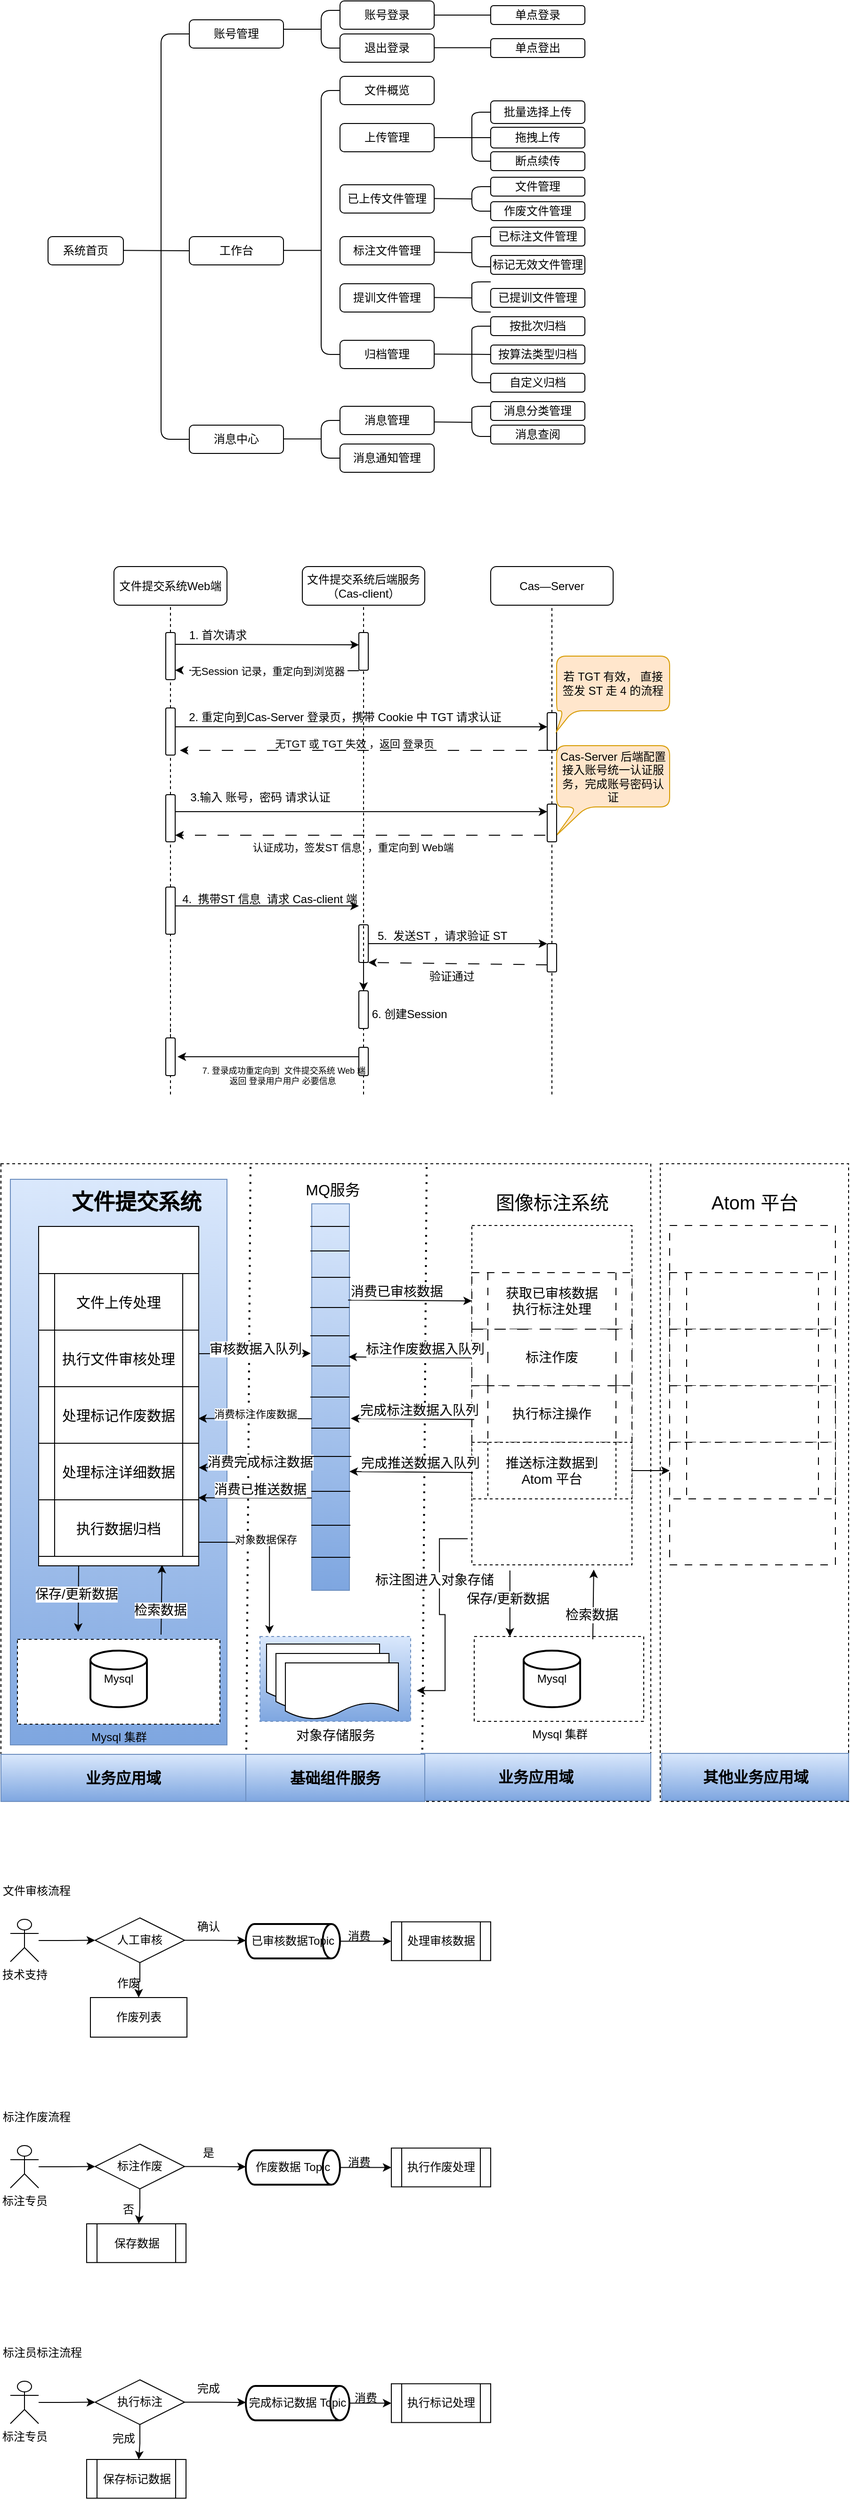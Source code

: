 <mxfile version="21.5.2" type="github">
  <diagram name="第 1 页" id="7c6GsXfPJmpXfs3PlYZG">
    <mxGraphModel dx="1042" dy="887" grid="1" gridSize="10" guides="1" tooltips="1" connect="1" arrows="1" fold="1" page="1" pageScale="1" pageWidth="827" pageHeight="1169" math="0" shadow="0">
      <root>
        <mxCell id="0" />
        <mxCell id="1" parent="0" />
        <mxCell id="yygzeU2XcS9XZKGM1RRa-118" value="" style="rounded=0;whiteSpace=wrap;html=1;dashed=1;" parent="1" vertex="1">
          <mxGeometry x="720" y="1313.5" width="200" height="676.5" as="geometry" />
        </mxCell>
        <mxCell id="yygzeU2XcS9XZKGM1RRa-39" value="" style="verticalLabelPosition=bottom;verticalAlign=top;html=1;shape=mxgraph.basic.rect;fillColor2=none;strokeWidth=1;size=20;indent=5;dashed=1;" parent="1" vertex="1">
          <mxGeometry x="20" y="1313.5" width="690" height="676.5" as="geometry" />
        </mxCell>
        <mxCell id="aP0u4b7G6DM2XEWyZUNt-67" value="" style="group;rounded=1;" parent="1" vertex="1" connectable="0">
          <mxGeometry x="70" y="80" width="570" height="500" as="geometry" />
        </mxCell>
        <mxCell id="wxbYk-_Pf0BUAbt0VrcZ-1" value="系统首页" style="rounded=1;whiteSpace=wrap;html=1;labelBackgroundColor=none;" parent="aP0u4b7G6DM2XEWyZUNt-67" vertex="1">
          <mxGeometry y="250" width="80" height="30" as="geometry" />
        </mxCell>
        <mxCell id="aP0u4b7G6DM2XEWyZUNt-2" value="" style="endArrow=none;html=1;rounded=1;entryX=0;entryY=0.5;entryDx=0;entryDy=0;labelBackgroundColor=none;fontColor=default;" parent="aP0u4b7G6DM2XEWyZUNt-67" target="aP0u4b7G6DM2XEWyZUNt-4" edge="1">
          <mxGeometry width="50" height="50" relative="1" as="geometry">
            <mxPoint x="80" y="264.66" as="sourcePoint" />
            <mxPoint x="120" y="264.66" as="targetPoint" />
          </mxGeometry>
        </mxCell>
        <mxCell id="aP0u4b7G6DM2XEWyZUNt-3" value="账号管理" style="rounded=1;whiteSpace=wrap;html=1;labelBackgroundColor=none;" parent="aP0u4b7G6DM2XEWyZUNt-67" vertex="1">
          <mxGeometry x="150" y="20" width="100" height="30" as="geometry" />
        </mxCell>
        <mxCell id="aP0u4b7G6DM2XEWyZUNt-4" value="工作台" style="rounded=1;whiteSpace=wrap;html=1;labelBackgroundColor=none;" parent="aP0u4b7G6DM2XEWyZUNt-67" vertex="1">
          <mxGeometry x="150" y="250" width="100" height="30" as="geometry" />
        </mxCell>
        <mxCell id="aP0u4b7G6DM2XEWyZUNt-5" value="消息中心" style="rounded=1;whiteSpace=wrap;html=1;labelBackgroundColor=none;" parent="aP0u4b7G6DM2XEWyZUNt-67" vertex="1">
          <mxGeometry x="150" y="450" width="100" height="30" as="geometry" />
        </mxCell>
        <mxCell id="aP0u4b7G6DM2XEWyZUNt-6" value="" style="endArrow=none;html=1;rounded=1;entryX=0;entryY=0.5;entryDx=0;entryDy=0;exitX=0;exitY=0.5;exitDx=0;exitDy=0;labelBackgroundColor=none;fontColor=default;" parent="aP0u4b7G6DM2XEWyZUNt-67" source="aP0u4b7G6DM2XEWyZUNt-5" target="aP0u4b7G6DM2XEWyZUNt-3" edge="1">
          <mxGeometry width="50" height="50" relative="1" as="geometry">
            <mxPoint x="150" y="433.75" as="sourcePoint" />
            <mxPoint x="150" y="96.25" as="targetPoint" />
            <Array as="points">
              <mxPoint x="120" y="465" />
              <mxPoint x="120" y="35" />
            </Array>
          </mxGeometry>
        </mxCell>
        <mxCell id="aP0u4b7G6DM2XEWyZUNt-9" value="账号登录" style="rounded=1;whiteSpace=wrap;html=1;labelBackgroundColor=none;" parent="aP0u4b7G6DM2XEWyZUNt-67" vertex="1">
          <mxGeometry x="310" width="100" height="30" as="geometry" />
        </mxCell>
        <mxCell id="aP0u4b7G6DM2XEWyZUNt-10" value="退出登录" style="rounded=1;whiteSpace=wrap;html=1;labelBackgroundColor=none;" parent="aP0u4b7G6DM2XEWyZUNt-67" vertex="1">
          <mxGeometry x="310" y="35" width="100" height="30" as="geometry" />
        </mxCell>
        <mxCell id="aP0u4b7G6DM2XEWyZUNt-11" value="上传管理" style="rounded=1;whiteSpace=wrap;html=1;labelBackgroundColor=none;" parent="aP0u4b7G6DM2XEWyZUNt-67" vertex="1">
          <mxGeometry x="310" y="130" width="100" height="30" as="geometry" />
        </mxCell>
        <mxCell id="aP0u4b7G6DM2XEWyZUNt-12" value="已上传文件管理" style="rounded=1;whiteSpace=wrap;html=1;labelBackgroundColor=none;" parent="aP0u4b7G6DM2XEWyZUNt-67" vertex="1">
          <mxGeometry x="310" y="195" width="100" height="30" as="geometry" />
        </mxCell>
        <mxCell id="aP0u4b7G6DM2XEWyZUNt-13" value="标注文件管理" style="rounded=1;whiteSpace=wrap;html=1;labelBackgroundColor=none;" parent="aP0u4b7G6DM2XEWyZUNt-67" vertex="1">
          <mxGeometry x="310" y="250" width="100" height="30" as="geometry" />
        </mxCell>
        <mxCell id="aP0u4b7G6DM2XEWyZUNt-15" value="归档管理" style="rounded=1;whiteSpace=wrap;html=1;labelBackgroundColor=none;" parent="aP0u4b7G6DM2XEWyZUNt-67" vertex="1">
          <mxGeometry x="310" y="360" width="100" height="30" as="geometry" />
        </mxCell>
        <mxCell id="aP0u4b7G6DM2XEWyZUNt-16" value="单点登录" style="rounded=1;whiteSpace=wrap;html=1;labelBackgroundColor=none;" parent="aP0u4b7G6DM2XEWyZUNt-67" vertex="1">
          <mxGeometry x="470" y="5" width="100" height="20" as="geometry" />
        </mxCell>
        <mxCell id="aP0u4b7G6DM2XEWyZUNt-17" value="单点登出" style="rounded=1;whiteSpace=wrap;html=1;labelBackgroundColor=none;" parent="aP0u4b7G6DM2XEWyZUNt-67" vertex="1">
          <mxGeometry x="470" y="40" width="100" height="20" as="geometry" />
        </mxCell>
        <mxCell id="aP0u4b7G6DM2XEWyZUNt-20" value="提训文件管理" style="rounded=1;whiteSpace=wrap;html=1;labelBackgroundColor=none;" parent="aP0u4b7G6DM2XEWyZUNt-67" vertex="1">
          <mxGeometry x="310" y="300" width="100" height="30" as="geometry" />
        </mxCell>
        <mxCell id="aP0u4b7G6DM2XEWyZUNt-22" value="批量选择上传" style="rounded=1;whiteSpace=wrap;html=1;labelBackgroundColor=none;" parent="aP0u4b7G6DM2XEWyZUNt-67" vertex="1">
          <mxGeometry x="470" y="106" width="100" height="24" as="geometry" />
        </mxCell>
        <mxCell id="aP0u4b7G6DM2XEWyZUNt-23" value="拖拽上传" style="rounded=1;whiteSpace=wrap;html=1;labelBackgroundColor=none;" parent="aP0u4b7G6DM2XEWyZUNt-67" vertex="1">
          <mxGeometry x="470" y="134" width="100" height="22" as="geometry" />
        </mxCell>
        <mxCell id="aP0u4b7G6DM2XEWyZUNt-24" value="断点续传" style="rounded=1;whiteSpace=wrap;html=1;labelBackgroundColor=none;" parent="aP0u4b7G6DM2XEWyZUNt-67" vertex="1">
          <mxGeometry x="470" y="160" width="100" height="20" as="geometry" />
        </mxCell>
        <mxCell id="aP0u4b7G6DM2XEWyZUNt-25" value="文件管理" style="rounded=1;whiteSpace=wrap;html=1;labelBackgroundColor=none;" parent="aP0u4b7G6DM2XEWyZUNt-67" vertex="1">
          <mxGeometry x="470" y="187" width="100" height="20" as="geometry" />
        </mxCell>
        <mxCell id="aP0u4b7G6DM2XEWyZUNt-26" value="作废文件管理" style="rounded=1;whiteSpace=wrap;html=1;labelBackgroundColor=none;" parent="aP0u4b7G6DM2XEWyZUNt-67" vertex="1">
          <mxGeometry x="470" y="213" width="100" height="20" as="geometry" />
        </mxCell>
        <mxCell id="aP0u4b7G6DM2XEWyZUNt-28" value="已标注文件管理" style="rounded=1;whiteSpace=wrap;html=1;labelBackgroundColor=none;" parent="aP0u4b7G6DM2XEWyZUNt-67" vertex="1">
          <mxGeometry x="470" y="240" width="100" height="20" as="geometry" />
        </mxCell>
        <mxCell id="aP0u4b7G6DM2XEWyZUNt-29" value="标记无效文件管理" style="rounded=1;whiteSpace=wrap;html=1;labelBackgroundColor=none;" parent="aP0u4b7G6DM2XEWyZUNt-67" vertex="1">
          <mxGeometry x="470" y="270" width="100" height="20" as="geometry" />
        </mxCell>
        <mxCell id="aP0u4b7G6DM2XEWyZUNt-30" value="已提训文件管理" style="rounded=1;whiteSpace=wrap;html=1;labelBackgroundColor=none;" parent="aP0u4b7G6DM2XEWyZUNt-67" vertex="1">
          <mxGeometry x="470" y="305" width="100" height="20" as="geometry" />
        </mxCell>
        <mxCell id="aP0u4b7G6DM2XEWyZUNt-31" value="按批次归档" style="rounded=1;whiteSpace=wrap;html=1;labelBackgroundColor=none;" parent="aP0u4b7G6DM2XEWyZUNt-67" vertex="1">
          <mxGeometry x="470" y="335" width="100" height="20" as="geometry" />
        </mxCell>
        <mxCell id="aP0u4b7G6DM2XEWyZUNt-32" value="按算法类型归档" style="rounded=1;whiteSpace=wrap;html=1;labelBackgroundColor=none;" parent="aP0u4b7G6DM2XEWyZUNt-67" vertex="1">
          <mxGeometry x="470" y="365" width="100" height="20" as="geometry" />
        </mxCell>
        <mxCell id="aP0u4b7G6DM2XEWyZUNt-33" value="自定义归档" style="rounded=1;whiteSpace=wrap;html=1;labelBackgroundColor=none;" parent="aP0u4b7G6DM2XEWyZUNt-67" vertex="1">
          <mxGeometry x="470" y="395" width="100" height="20" as="geometry" />
        </mxCell>
        <mxCell id="aP0u4b7G6DM2XEWyZUNt-34" value="消息管理" style="rounded=1;whiteSpace=wrap;html=1;labelBackgroundColor=none;" parent="aP0u4b7G6DM2XEWyZUNt-67" vertex="1">
          <mxGeometry x="310" y="430" width="100" height="30" as="geometry" />
        </mxCell>
        <mxCell id="aP0u4b7G6DM2XEWyZUNt-35" value="消息通知管理" style="rounded=1;whiteSpace=wrap;html=1;labelBackgroundColor=none;" parent="aP0u4b7G6DM2XEWyZUNt-67" vertex="1">
          <mxGeometry x="310" y="470" width="100" height="30" as="geometry" />
        </mxCell>
        <mxCell id="aP0u4b7G6DM2XEWyZUNt-37" value="消息分类管理" style="rounded=1;whiteSpace=wrap;html=1;labelBackgroundColor=none;" parent="aP0u4b7G6DM2XEWyZUNt-67" vertex="1">
          <mxGeometry x="470" y="425" width="100" height="20" as="geometry" />
        </mxCell>
        <mxCell id="aP0u4b7G6DM2XEWyZUNt-38" value="消息查阅" style="rounded=1;whiteSpace=wrap;html=1;labelBackgroundColor=none;" parent="aP0u4b7G6DM2XEWyZUNt-67" vertex="1">
          <mxGeometry x="470" y="450" width="100" height="20" as="geometry" />
        </mxCell>
        <mxCell id="aP0u4b7G6DM2XEWyZUNt-42" value="" style="endArrow=none;html=1;rounded=1;exitX=0;exitY=0.5;exitDx=0;exitDy=0;entryX=0;entryY=0.5;entryDx=0;entryDy=0;labelBackgroundColor=none;fontColor=default;" parent="aP0u4b7G6DM2XEWyZUNt-67" source="aP0u4b7G6DM2XEWyZUNt-15" target="aP0u4b7G6DM2XEWyZUNt-65" edge="1">
          <mxGeometry width="50" height="50" relative="1" as="geometry">
            <mxPoint x="260" y="60" as="sourcePoint" />
            <mxPoint x="310" y="10" as="targetPoint" />
            <Array as="points">
              <mxPoint x="290" y="375" />
              <mxPoint x="290" y="95" />
            </Array>
          </mxGeometry>
        </mxCell>
        <mxCell id="aP0u4b7G6DM2XEWyZUNt-43" value="" style="endArrow=none;html=1;rounded=1;labelBackgroundColor=none;fontColor=default;" parent="aP0u4b7G6DM2XEWyZUNt-67" edge="1">
          <mxGeometry width="50" height="50" relative="1" as="geometry">
            <mxPoint x="250" y="264.66" as="sourcePoint" />
            <mxPoint x="290" y="264.66" as="targetPoint" />
          </mxGeometry>
        </mxCell>
        <mxCell id="aP0u4b7G6DM2XEWyZUNt-45" value="" style="endArrow=none;html=1;rounded=1;exitX=0;exitY=0.5;exitDx=0;exitDy=0;entryX=0;entryY=0.5;entryDx=0;entryDy=0;labelBackgroundColor=none;fontColor=default;" parent="aP0u4b7G6DM2XEWyZUNt-67" source="aP0u4b7G6DM2XEWyZUNt-10" edge="1">
          <mxGeometry width="50" height="50" relative="1" as="geometry">
            <mxPoint x="310" y="260" as="sourcePoint" />
            <mxPoint x="310" y="10" as="targetPoint" />
            <Array as="points">
              <mxPoint x="290" y="50" />
              <mxPoint x="290" y="10" />
            </Array>
          </mxGeometry>
        </mxCell>
        <mxCell id="aP0u4b7G6DM2XEWyZUNt-46" value="" style="endArrow=none;html=1;rounded=1;labelBackgroundColor=none;fontColor=default;" parent="aP0u4b7G6DM2XEWyZUNt-67" edge="1">
          <mxGeometry width="50" height="50" relative="1" as="geometry">
            <mxPoint x="250" y="30.0" as="sourcePoint" />
            <mxPoint x="290" y="30.0" as="targetPoint" />
          </mxGeometry>
        </mxCell>
        <mxCell id="aP0u4b7G6DM2XEWyZUNt-47" value="" style="endArrow=none;html=1;rounded=1;exitX=0;exitY=0.5;exitDx=0;exitDy=0;labelBackgroundColor=none;fontColor=default;" parent="aP0u4b7G6DM2XEWyZUNt-67" source="aP0u4b7G6DM2XEWyZUNt-35" edge="1">
          <mxGeometry width="50" height="50" relative="1" as="geometry">
            <mxPoint x="310" y="500" as="sourcePoint" />
            <mxPoint x="310" y="445" as="targetPoint" />
            <Array as="points">
              <mxPoint x="290" y="485" />
              <mxPoint x="290" y="445" />
            </Array>
          </mxGeometry>
        </mxCell>
        <mxCell id="aP0u4b7G6DM2XEWyZUNt-48" value="" style="endArrow=none;html=1;rounded=1;labelBackgroundColor=none;fontColor=default;" parent="aP0u4b7G6DM2XEWyZUNt-67" edge="1">
          <mxGeometry width="50" height="50" relative="1" as="geometry">
            <mxPoint x="250" y="464.66" as="sourcePoint" />
            <mxPoint x="290" y="464.66" as="targetPoint" />
          </mxGeometry>
        </mxCell>
        <mxCell id="aP0u4b7G6DM2XEWyZUNt-49" value="" style="endArrow=none;html=1;rounded=1;entryX=0;entryY=0.5;entryDx=0;entryDy=0;exitX=1;exitY=0.5;exitDx=0;exitDy=0;labelBackgroundColor=none;fontColor=default;" parent="aP0u4b7G6DM2XEWyZUNt-67" source="aP0u4b7G6DM2XEWyZUNt-9" target="aP0u4b7G6DM2XEWyZUNt-16" edge="1">
          <mxGeometry width="50" height="50" relative="1" as="geometry">
            <mxPoint x="410" y="20" as="sourcePoint" />
            <mxPoint x="460" y="-30" as="targetPoint" />
          </mxGeometry>
        </mxCell>
        <mxCell id="aP0u4b7G6DM2XEWyZUNt-50" value="" style="endArrow=none;html=1;rounded=1;entryX=0;entryY=0.5;entryDx=0;entryDy=0;exitX=1;exitY=0.5;exitDx=0;exitDy=0;labelBackgroundColor=none;fontColor=default;" parent="aP0u4b7G6DM2XEWyZUNt-67" edge="1">
          <mxGeometry width="50" height="50" relative="1" as="geometry">
            <mxPoint x="410" y="49.66" as="sourcePoint" />
            <mxPoint x="470" y="49.66" as="targetPoint" />
          </mxGeometry>
        </mxCell>
        <mxCell id="aP0u4b7G6DM2XEWyZUNt-51" value="" style="endArrow=none;html=1;rounded=1;entryX=0;entryY=0.5;entryDx=0;entryDy=0;exitX=0;exitY=0.5;exitDx=0;exitDy=0;labelBackgroundColor=none;fontColor=default;" parent="aP0u4b7G6DM2XEWyZUNt-67" source="aP0u4b7G6DM2XEWyZUNt-24" target="aP0u4b7G6DM2XEWyZUNt-22" edge="1">
          <mxGeometry width="50" height="50" relative="1" as="geometry">
            <mxPoint x="470" y="140" as="sourcePoint" />
            <mxPoint x="470" y="110" as="targetPoint" />
            <Array as="points">
              <mxPoint x="450" y="170" />
              <mxPoint x="450" y="140" />
              <mxPoint x="450" y="118" />
            </Array>
          </mxGeometry>
        </mxCell>
        <mxCell id="aP0u4b7G6DM2XEWyZUNt-53" value="" style="endArrow=none;html=1;rounded=1;exitX=1;exitY=0.5;exitDx=0;exitDy=0;entryX=0;entryY=0.5;entryDx=0;entryDy=0;labelBackgroundColor=none;fontColor=default;" parent="aP0u4b7G6DM2XEWyZUNt-67" source="aP0u4b7G6DM2XEWyZUNt-11" target="aP0u4b7G6DM2XEWyZUNt-23" edge="1">
          <mxGeometry width="50" height="50" relative="1" as="geometry">
            <mxPoint x="410" y="135.66" as="sourcePoint" />
            <mxPoint x="450" y="136" as="targetPoint" />
          </mxGeometry>
        </mxCell>
        <mxCell id="aP0u4b7G6DM2XEWyZUNt-54" value="" style="endArrow=none;html=1;rounded=1;entryX=0;entryY=0.5;entryDx=0;entryDy=0;exitX=0;exitY=0.5;exitDx=0;exitDy=0;labelBackgroundColor=none;fontColor=default;" parent="aP0u4b7G6DM2XEWyZUNt-67" source="aP0u4b7G6DM2XEWyZUNt-26" target="aP0u4b7G6DM2XEWyZUNt-25" edge="1">
          <mxGeometry width="50" height="50" relative="1" as="geometry">
            <mxPoint x="470" y="227" as="sourcePoint" />
            <mxPoint x="470" y="175" as="targetPoint" />
            <Array as="points">
              <mxPoint x="450" y="223" />
              <mxPoint x="450" y="197" />
            </Array>
          </mxGeometry>
        </mxCell>
        <mxCell id="aP0u4b7G6DM2XEWyZUNt-55" value="" style="endArrow=none;html=1;rounded=1;exitX=1;exitY=0.5;exitDx=0;exitDy=0;labelBackgroundColor=none;fontColor=default;" parent="aP0u4b7G6DM2XEWyZUNt-67" edge="1">
          <mxGeometry width="50" height="50" relative="1" as="geometry">
            <mxPoint x="410" y="209.66" as="sourcePoint" />
            <mxPoint x="450" y="210" as="targetPoint" />
          </mxGeometry>
        </mxCell>
        <mxCell id="aP0u4b7G6DM2XEWyZUNt-56" value="" style="endArrow=none;html=1;rounded=1;entryX=0;entryY=0.5;entryDx=0;entryDy=0;exitX=0;exitY=0.5;exitDx=0;exitDy=0;labelBackgroundColor=none;fontColor=default;" parent="aP0u4b7G6DM2XEWyZUNt-67" edge="1">
          <mxGeometry width="50" height="50" relative="1" as="geometry">
            <mxPoint x="470" y="282" as="sourcePoint" />
            <mxPoint x="470" y="250" as="targetPoint" />
            <Array as="points">
              <mxPoint x="450" y="282" />
              <mxPoint x="450" y="262" />
              <mxPoint x="450" y="250" />
            </Array>
          </mxGeometry>
        </mxCell>
        <mxCell id="aP0u4b7G6DM2XEWyZUNt-57" value="" style="endArrow=none;html=1;rounded=1;exitX=1;exitY=0.5;exitDx=0;exitDy=0;labelBackgroundColor=none;fontColor=default;" parent="aP0u4b7G6DM2XEWyZUNt-67" edge="1">
          <mxGeometry width="50" height="50" relative="1" as="geometry">
            <mxPoint x="410" y="266.66" as="sourcePoint" />
            <mxPoint x="450" y="267" as="targetPoint" />
          </mxGeometry>
        </mxCell>
        <mxCell id="aP0u4b7G6DM2XEWyZUNt-58" value="" style="endArrow=none;html=1;rounded=1;entryX=0;entryY=0.5;entryDx=0;entryDy=0;exitX=0;exitY=0.5;exitDx=0;exitDy=0;labelBackgroundColor=none;fontColor=default;" parent="aP0u4b7G6DM2XEWyZUNt-67" edge="1">
          <mxGeometry width="50" height="50" relative="1" as="geometry">
            <mxPoint x="470" y="330" as="sourcePoint" />
            <mxPoint x="470" y="298" as="targetPoint" />
            <Array as="points">
              <mxPoint x="450" y="330" />
              <mxPoint x="450" y="310" />
              <mxPoint x="450" y="298" />
            </Array>
          </mxGeometry>
        </mxCell>
        <mxCell id="aP0u4b7G6DM2XEWyZUNt-59" value="" style="endArrow=none;html=1;rounded=1;exitX=1;exitY=0.5;exitDx=0;exitDy=0;labelBackgroundColor=none;fontColor=default;" parent="aP0u4b7G6DM2XEWyZUNt-67" edge="1">
          <mxGeometry width="50" height="50" relative="1" as="geometry">
            <mxPoint x="410" y="314.66" as="sourcePoint" />
            <mxPoint x="450" y="315" as="targetPoint" />
          </mxGeometry>
        </mxCell>
        <mxCell id="aP0u4b7G6DM2XEWyZUNt-61" value="" style="endArrow=none;html=1;rounded=1;exitX=1;exitY=0.5;exitDx=0;exitDy=0;entryX=0;entryY=0.5;entryDx=0;entryDy=0;labelBackgroundColor=none;fontColor=default;" parent="aP0u4b7G6DM2XEWyZUNt-67" target="aP0u4b7G6DM2XEWyZUNt-32" edge="1">
          <mxGeometry width="50" height="50" relative="1" as="geometry">
            <mxPoint x="410" y="374.66" as="sourcePoint" />
            <mxPoint x="450" y="375" as="targetPoint" />
          </mxGeometry>
        </mxCell>
        <mxCell id="aP0u4b7G6DM2XEWyZUNt-62" value="" style="endArrow=none;html=1;rounded=1;entryX=0;entryY=0.5;entryDx=0;entryDy=0;exitX=0;exitY=0.5;exitDx=0;exitDy=0;labelBackgroundColor=none;fontColor=default;" parent="aP0u4b7G6DM2XEWyZUNt-67" edge="1">
          <mxGeometry width="50" height="50" relative="1" as="geometry">
            <mxPoint x="470" y="462" as="sourcePoint" />
            <mxPoint x="470" y="430" as="targetPoint" />
            <Array as="points">
              <mxPoint x="450" y="462" />
              <mxPoint x="450" y="442" />
              <mxPoint x="450" y="430" />
            </Array>
          </mxGeometry>
        </mxCell>
        <mxCell id="aP0u4b7G6DM2XEWyZUNt-63" value="" style="endArrow=none;html=1;rounded=1;exitX=1;exitY=0.5;exitDx=0;exitDy=0;labelBackgroundColor=none;fontColor=default;" parent="aP0u4b7G6DM2XEWyZUNt-67" edge="1">
          <mxGeometry width="50" height="50" relative="1" as="geometry">
            <mxPoint x="410" y="446.66" as="sourcePoint" />
            <mxPoint x="450" y="447" as="targetPoint" />
          </mxGeometry>
        </mxCell>
        <mxCell id="aP0u4b7G6DM2XEWyZUNt-64" value="" style="endArrow=none;html=1;rounded=1;entryX=0;entryY=0.5;entryDx=0;entryDy=0;exitX=0;exitY=0.5;exitDx=0;exitDy=0;labelBackgroundColor=none;fontColor=default;" parent="aP0u4b7G6DM2XEWyZUNt-67" source="aP0u4b7G6DM2XEWyZUNt-33" target="aP0u4b7G6DM2XEWyZUNt-31" edge="1">
          <mxGeometry width="50" height="50" relative="1" as="geometry">
            <mxPoint x="470" y="382" as="sourcePoint" />
            <mxPoint x="470" y="350" as="targetPoint" />
            <Array as="points">
              <mxPoint x="450" y="405" />
              <mxPoint x="450" y="362" />
              <mxPoint x="450" y="345" />
            </Array>
          </mxGeometry>
        </mxCell>
        <mxCell id="aP0u4b7G6DM2XEWyZUNt-65" value="文件概览" style="rounded=1;whiteSpace=wrap;html=1;labelBackgroundColor=none;" parent="aP0u4b7G6DM2XEWyZUNt-67" vertex="1">
          <mxGeometry x="310" y="80" width="100" height="30" as="geometry" />
        </mxCell>
        <mxCell id="bICUuLSEpUSDCcMhBE6c-66" value="" style="group;rounded=1;" parent="1" vertex="1" connectable="0">
          <mxGeometry x="140" y="680" width="590" height="560" as="geometry" />
        </mxCell>
        <mxCell id="bICUuLSEpUSDCcMhBE6c-1" value="" style="endArrow=none;dashed=1;html=1;rounded=1;" parent="bICUuLSEpUSDCcMhBE6c-66" source="bICUuLSEpUSDCcMhBE6c-7" edge="1">
          <mxGeometry width="50" height="50" relative="1" as="geometry">
            <mxPoint x="60" y="490" as="sourcePoint" />
            <mxPoint x="60" y="40" as="targetPoint" />
          </mxGeometry>
        </mxCell>
        <mxCell id="bICUuLSEpUSDCcMhBE6c-4" value="文件提交系统后端服务&lt;br&gt;（Cas-client）" style="rounded=1;whiteSpace=wrap;html=1;" parent="bICUuLSEpUSDCcMhBE6c-66" vertex="1">
          <mxGeometry x="200" width="130" height="41" as="geometry" />
        </mxCell>
        <mxCell id="bICUuLSEpUSDCcMhBE6c-5" value="Cas—Server" style="rounded=1;whiteSpace=wrap;html=1;" parent="bICUuLSEpUSDCcMhBE6c-66" vertex="1">
          <mxGeometry x="400" width="130" height="41" as="geometry" />
        </mxCell>
        <mxCell id="bICUuLSEpUSDCcMhBE6c-6" value="文件提交系统Web端" style="rounded=1;whiteSpace=wrap;html=1;" parent="bICUuLSEpUSDCcMhBE6c-66" vertex="1">
          <mxGeometry width="120" height="41" as="geometry" />
        </mxCell>
        <mxCell id="bICUuLSEpUSDCcMhBE6c-7" value="" style="rounded=1;whiteSpace=wrap;html=1;" parent="bICUuLSEpUSDCcMhBE6c-66" vertex="1">
          <mxGeometry x="55" y="70" width="10" height="50" as="geometry" />
        </mxCell>
        <mxCell id="bICUuLSEpUSDCcMhBE6c-9" value="" style="endArrow=classic;html=1;rounded=1;exitX=1;exitY=0.25;exitDx=0;exitDy=0;" parent="bICUuLSEpUSDCcMhBE6c-66" source="bICUuLSEpUSDCcMhBE6c-7" edge="1">
          <mxGeometry width="50" height="50" relative="1" as="geometry">
            <mxPoint x="220" y="310" as="sourcePoint" />
            <mxPoint x="260" y="83" as="targetPoint" />
          </mxGeometry>
        </mxCell>
        <mxCell id="bICUuLSEpUSDCcMhBE6c-10" value="1. 首次请求" style="text;html=1;align=center;verticalAlign=middle;resizable=0;points=[];autosize=1;strokeColor=none;fillColor=none;rounded=1;" parent="bICUuLSEpUSDCcMhBE6c-66" vertex="1">
          <mxGeometry x="70" y="58" width="80" height="30" as="geometry" />
        </mxCell>
        <mxCell id="bICUuLSEpUSDCcMhBE6c-11" value="" style="rounded=1;whiteSpace=wrap;html=1;" parent="bICUuLSEpUSDCcMhBE6c-66" vertex="1">
          <mxGeometry x="260" y="70" width="10" height="40" as="geometry" />
        </mxCell>
        <mxCell id="bICUuLSEpUSDCcMhBE6c-2" value="" style="endArrow=none;dashed=1;html=1;rounded=1;" parent="bICUuLSEpUSDCcMhBE6c-66" source="bICUuLSEpUSDCcMhBE6c-11" target="bICUuLSEpUSDCcMhBE6c-4" edge="1">
          <mxGeometry width="50" height="50" relative="1" as="geometry">
            <mxPoint x="265" y="490" as="sourcePoint" />
            <mxPoint x="260" y="39" as="targetPoint" />
          </mxGeometry>
        </mxCell>
        <mxCell id="bICUuLSEpUSDCcMhBE6c-13" value="" style="endArrow=classic;html=1;rounded=1;entryX=1;entryY=0.75;entryDx=0;entryDy=0;dashed=1;dashPattern=12 12;" parent="bICUuLSEpUSDCcMhBE6c-66" edge="1">
          <mxGeometry relative="1" as="geometry">
            <mxPoint x="260" y="110.5" as="sourcePoint" />
            <mxPoint x="65" y="110" as="targetPoint" />
          </mxGeometry>
        </mxCell>
        <mxCell id="bICUuLSEpUSDCcMhBE6c-14" value="无Session 记录，重定向到浏览器" style="edgeLabel;resizable=0;html=1;align=center;verticalAlign=middle;rounded=1;" parent="bICUuLSEpUSDCcMhBE6c-13" connectable="0" vertex="1">
          <mxGeometry relative="1" as="geometry" />
        </mxCell>
        <mxCell id="bICUuLSEpUSDCcMhBE6c-16" value="" style="rounded=1;whiteSpace=wrap;html=1;" parent="bICUuLSEpUSDCcMhBE6c-66" vertex="1">
          <mxGeometry x="55" y="150" width="10" height="50" as="geometry" />
        </mxCell>
        <mxCell id="bICUuLSEpUSDCcMhBE6c-8" value="" style="endArrow=none;dashed=1;html=1;rounded=1;" parent="bICUuLSEpUSDCcMhBE6c-66" source="bICUuLSEpUSDCcMhBE6c-16" target="bICUuLSEpUSDCcMhBE6c-7" edge="1">
          <mxGeometry width="50" height="50" relative="1" as="geometry">
            <mxPoint x="60" y="490" as="sourcePoint" />
            <mxPoint x="60" y="40" as="targetPoint" />
          </mxGeometry>
        </mxCell>
        <mxCell id="bICUuLSEpUSDCcMhBE6c-18" value="" style="endArrow=classic;html=1;rounded=1;exitX=1;exitY=0.25;exitDx=0;exitDy=0;" parent="bICUuLSEpUSDCcMhBE6c-66" edge="1">
          <mxGeometry width="50" height="50" relative="1" as="geometry">
            <mxPoint x="65" y="170" as="sourcePoint" />
            <mxPoint x="460" y="170" as="targetPoint" />
          </mxGeometry>
        </mxCell>
        <mxCell id="bICUuLSEpUSDCcMhBE6c-19" value="" style="rounded=1;whiteSpace=wrap;html=1;" parent="bICUuLSEpUSDCcMhBE6c-66" vertex="1">
          <mxGeometry x="460" y="155" width="10" height="40" as="geometry" />
        </mxCell>
        <mxCell id="bICUuLSEpUSDCcMhBE6c-3" value="" style="endArrow=none;dashed=1;html=1;rounded=1;entryX=0.5;entryY=1;entryDx=0;entryDy=0;" parent="bICUuLSEpUSDCcMhBE6c-66" source="bICUuLSEpUSDCcMhBE6c-19" target="bICUuLSEpUSDCcMhBE6c-5" edge="1">
          <mxGeometry width="50" height="50" relative="1" as="geometry">
            <mxPoint x="460" y="489" as="sourcePoint" />
            <mxPoint x="460" y="39" as="targetPoint" />
          </mxGeometry>
        </mxCell>
        <mxCell id="bICUuLSEpUSDCcMhBE6c-21" value="2. 重定向到Cas-Server 登录页，携带 Cookie 中 TGT 请求认证" style="text;html=1;align=center;verticalAlign=middle;resizable=0;points=[];autosize=1;strokeColor=none;fillColor=none;rounded=1;" parent="bICUuLSEpUSDCcMhBE6c-66" vertex="1">
          <mxGeometry x="65" y="145" width="360" height="30" as="geometry" />
        </mxCell>
        <mxCell id="bICUuLSEpUSDCcMhBE6c-22" value="无TGT 或 TGT 失效 ，返回 登录页" style="edgeLabel;resizable=0;html=1;align=center;verticalAlign=middle;rounded=1;" parent="bICUuLSEpUSDCcMhBE6c-66" connectable="0" vertex="1">
          <mxGeometry x="264.998" y="190.0" as="geometry">
            <mxPoint x="-10" y="-2" as="offset" />
          </mxGeometry>
        </mxCell>
        <mxCell id="bICUuLSEpUSDCcMhBE6c-24" value="" style="endArrow=classic;html=1;rounded=1;exitX=0.25;exitY=1;exitDx=0;exitDy=0;dashed=1;dashPattern=12 12;" parent="bICUuLSEpUSDCcMhBE6c-66" source="bICUuLSEpUSDCcMhBE6c-19" edge="1">
          <mxGeometry width="50" height="50" relative="1" as="geometry">
            <mxPoint x="20" y="250" as="sourcePoint" />
            <mxPoint x="70" y="195" as="targetPoint" />
          </mxGeometry>
        </mxCell>
        <mxCell id="bICUuLSEpUSDCcMhBE6c-25" value="" style="endArrow=classic;html=1;rounded=1;exitX=1;exitY=0.25;exitDx=0;exitDy=0;" parent="bICUuLSEpUSDCcMhBE6c-66" edge="1">
          <mxGeometry width="50" height="50" relative="1" as="geometry">
            <mxPoint x="65" y="260" as="sourcePoint" />
            <mxPoint x="460" y="260" as="targetPoint" />
          </mxGeometry>
        </mxCell>
        <mxCell id="bICUuLSEpUSDCcMhBE6c-26" value="" style="rounded=1;whiteSpace=wrap;html=1;" parent="bICUuLSEpUSDCcMhBE6c-66" vertex="1">
          <mxGeometry x="55" y="242" width="10" height="50" as="geometry" />
        </mxCell>
        <mxCell id="bICUuLSEpUSDCcMhBE6c-17" value="" style="endArrow=none;dashed=1;html=1;rounded=1;" parent="bICUuLSEpUSDCcMhBE6c-66" source="bICUuLSEpUSDCcMhBE6c-26" target="bICUuLSEpUSDCcMhBE6c-16" edge="1">
          <mxGeometry width="50" height="50" relative="1" as="geometry">
            <mxPoint x="60" y="490" as="sourcePoint" />
            <mxPoint x="60" y="120" as="targetPoint" />
          </mxGeometry>
        </mxCell>
        <mxCell id="bICUuLSEpUSDCcMhBE6c-30" value="3.输入 账号，密码 请求认证" style="text;html=1;align=center;verticalAlign=middle;resizable=0;points=[];autosize=1;strokeColor=none;fillColor=none;rounded=1;" parent="bICUuLSEpUSDCcMhBE6c-66" vertex="1">
          <mxGeometry x="70" y="230" width="170" height="30" as="geometry" />
        </mxCell>
        <mxCell id="bICUuLSEpUSDCcMhBE6c-32" value="认证成功，签发ST 信息&amp;nbsp; ，重定向到 Web端&amp;nbsp;" style="edgeLabel;resizable=0;html=1;align=center;verticalAlign=middle;rounded=1;" parent="bICUuLSEpUSDCcMhBE6c-66" connectable="0" vertex="1">
          <mxGeometry x="264.998" y="300.0" as="geometry">
            <mxPoint x="-10" y="-2" as="offset" />
          </mxGeometry>
        </mxCell>
        <mxCell id="bICUuLSEpUSDCcMhBE6c-33" value="" style="endArrow=classic;html=1;rounded=1;exitX=0.25;exitY=1;exitDx=0;exitDy=0;dashed=1;dashPattern=12 12;" parent="bICUuLSEpUSDCcMhBE6c-66" edge="1">
          <mxGeometry width="50" height="50" relative="1" as="geometry">
            <mxPoint x="458" y="285" as="sourcePoint" />
            <mxPoint x="65" y="285" as="targetPoint" />
          </mxGeometry>
        </mxCell>
        <mxCell id="bICUuLSEpUSDCcMhBE6c-34" value="" style="rounded=1;whiteSpace=wrap;html=1;" parent="bICUuLSEpUSDCcMhBE6c-66" vertex="1">
          <mxGeometry x="55" y="340" width="10" height="50" as="geometry" />
        </mxCell>
        <mxCell id="bICUuLSEpUSDCcMhBE6c-27" value="" style="endArrow=none;dashed=1;html=1;rounded=1;" parent="bICUuLSEpUSDCcMhBE6c-66" source="bICUuLSEpUSDCcMhBE6c-34" target="bICUuLSEpUSDCcMhBE6c-26" edge="1">
          <mxGeometry width="50" height="50" relative="1" as="geometry">
            <mxPoint x="60" y="490" as="sourcePoint" />
            <mxPoint x="60" y="200" as="targetPoint" />
          </mxGeometry>
        </mxCell>
        <mxCell id="bICUuLSEpUSDCcMhBE6c-36" value="" style="endArrow=classic;html=1;rounded=1;exitX=1;exitY=0.25;exitDx=0;exitDy=0;" parent="bICUuLSEpUSDCcMhBE6c-66" edge="1">
          <mxGeometry width="50" height="50" relative="1" as="geometry">
            <mxPoint x="65" y="360" as="sourcePoint" />
            <mxPoint x="260" y="360" as="targetPoint" />
          </mxGeometry>
        </mxCell>
        <mxCell id="bICUuLSEpUSDCcMhBE6c-37" value="4.&amp;nbsp; 携带ST 信息&amp;nbsp; 请求 Cas-client 端" style="text;html=1;align=center;verticalAlign=middle;resizable=0;points=[];autosize=1;strokeColor=none;fillColor=none;rounded=1;" parent="bICUuLSEpUSDCcMhBE6c-66" vertex="1">
          <mxGeometry x="60" y="338" width="210" height="30" as="geometry" />
        </mxCell>
        <mxCell id="bICUuLSEpUSDCcMhBE6c-38" value="5.&amp;nbsp; 发送ST ，请求验证 ST&amp;nbsp;" style="text;html=1;align=center;verticalAlign=middle;resizable=0;points=[];autosize=1;strokeColor=none;fillColor=none;rounded=1;" parent="bICUuLSEpUSDCcMhBE6c-66" vertex="1">
          <mxGeometry x="270" y="377" width="160" height="30" as="geometry" />
        </mxCell>
        <mxCell id="bICUuLSEpUSDCcMhBE6c-39" value="" style="endArrow=classic;html=1;rounded=1;" parent="bICUuLSEpUSDCcMhBE6c-66" edge="1">
          <mxGeometry width="50" height="50" relative="1" as="geometry">
            <mxPoint x="265" y="400" as="sourcePoint" />
            <mxPoint x="460" y="400" as="targetPoint" />
          </mxGeometry>
        </mxCell>
        <mxCell id="bICUuLSEpUSDCcMhBE6c-40" value="" style="rounded=1;whiteSpace=wrap;html=1;" parent="bICUuLSEpUSDCcMhBE6c-66" vertex="1">
          <mxGeometry x="260" y="380" width="10" height="40" as="geometry" />
        </mxCell>
        <mxCell id="bICUuLSEpUSDCcMhBE6c-43" value="" style="endArrow=none;dashed=1;html=1;rounded=1;" parent="bICUuLSEpUSDCcMhBE6c-66" target="bICUuLSEpUSDCcMhBE6c-42" edge="1">
          <mxGeometry width="50" height="50" relative="1" as="geometry">
            <mxPoint x="465" y="560" as="sourcePoint" />
            <mxPoint x="465" y="195" as="targetPoint" />
          </mxGeometry>
        </mxCell>
        <mxCell id="bICUuLSEpUSDCcMhBE6c-42" value="" style="rounded=1;whiteSpace=wrap;html=1;" parent="bICUuLSEpUSDCcMhBE6c-66" vertex="1">
          <mxGeometry x="460" y="400" width="10" height="30" as="geometry" />
        </mxCell>
        <mxCell id="bICUuLSEpUSDCcMhBE6c-44" value="" style="endArrow=classic;html=1;rounded=1;exitX=0;exitY=0.75;exitDx=0;exitDy=0;dashed=1;dashPattern=12 12;" parent="bICUuLSEpUSDCcMhBE6c-66" source="bICUuLSEpUSDCcMhBE6c-42" edge="1">
          <mxGeometry width="50" height="50" relative="1" as="geometry">
            <mxPoint x="448" y="420" as="sourcePoint" />
            <mxPoint x="270" y="420" as="targetPoint" />
          </mxGeometry>
        </mxCell>
        <mxCell id="bICUuLSEpUSDCcMhBE6c-45" value="验证通过&amp;nbsp;" style="text;html=1;align=center;verticalAlign=middle;resizable=0;points=[];autosize=1;strokeColor=none;fillColor=none;rounded=1;" parent="bICUuLSEpUSDCcMhBE6c-66" vertex="1">
          <mxGeometry x="325" y="420" width="70" height="30" as="geometry" />
        </mxCell>
        <mxCell id="bICUuLSEpUSDCcMhBE6c-46" value="" style="endArrow=classic;html=1;rounded=1;" parent="bICUuLSEpUSDCcMhBE6c-66" edge="1">
          <mxGeometry width="50" height="50" relative="1" as="geometry">
            <mxPoint x="262.5" y="520" as="sourcePoint" />
            <mxPoint x="67.5" y="520" as="targetPoint" />
          </mxGeometry>
        </mxCell>
        <mxCell id="bICUuLSEpUSDCcMhBE6c-48" value="" style="endArrow=none;dashed=1;html=1;rounded=1;" parent="bICUuLSEpUSDCcMhBE6c-66" target="bICUuLSEpUSDCcMhBE6c-47" edge="1">
          <mxGeometry width="50" height="50" relative="1" as="geometry">
            <mxPoint x="60" y="490" as="sourcePoint" />
            <mxPoint x="60" y="390" as="targetPoint" />
          </mxGeometry>
        </mxCell>
        <mxCell id="bICUuLSEpUSDCcMhBE6c-50" value="" style="endArrow=none;dashed=1;html=1;rounded=1;" parent="bICUuLSEpUSDCcMhBE6c-66" target="bICUuLSEpUSDCcMhBE6c-49" edge="1">
          <mxGeometry width="50" height="50" relative="1" as="geometry">
            <mxPoint x="265" y="490" as="sourcePoint" />
            <mxPoint x="265" y="420" as="targetPoint" />
          </mxGeometry>
        </mxCell>
        <mxCell id="bICUuLSEpUSDCcMhBE6c-53" value="" style="endArrow=none;dashed=1;html=1;rounded=1;" parent="bICUuLSEpUSDCcMhBE6c-66" target="bICUuLSEpUSDCcMhBE6c-47" edge="1">
          <mxGeometry width="50" height="50" relative="1" as="geometry">
            <mxPoint x="60" y="560" as="sourcePoint" />
            <mxPoint x="60" y="390" as="targetPoint" />
          </mxGeometry>
        </mxCell>
        <mxCell id="bICUuLSEpUSDCcMhBE6c-47" value="" style="rounded=1;whiteSpace=wrap;html=1;" parent="bICUuLSEpUSDCcMhBE6c-66" vertex="1">
          <mxGeometry x="55" y="500" width="10" height="40" as="geometry" />
        </mxCell>
        <mxCell id="bICUuLSEpUSDCcMhBE6c-35" value="" style="endArrow=none;dashed=1;html=1;rounded=1;" parent="bICUuLSEpUSDCcMhBE6c-66" source="bICUuLSEpUSDCcMhBE6c-47" target="bICUuLSEpUSDCcMhBE6c-34" edge="1">
          <mxGeometry width="50" height="50" relative="1" as="geometry">
            <mxPoint x="60" y="560" as="sourcePoint" />
            <mxPoint x="60" y="292" as="targetPoint" />
          </mxGeometry>
        </mxCell>
        <mxCell id="bICUuLSEpUSDCcMhBE6c-49" value="" style="rounded=1;whiteSpace=wrap;html=1;" parent="bICUuLSEpUSDCcMhBE6c-66" vertex="1">
          <mxGeometry x="260" y="450" width="10" height="40" as="geometry" />
        </mxCell>
        <mxCell id="bICUuLSEpUSDCcMhBE6c-12" value="" style="endArrow=none;dashed=1;html=1;rounded=1;" parent="bICUuLSEpUSDCcMhBE6c-66" source="bICUuLSEpUSDCcMhBE6c-49" target="bICUuLSEpUSDCcMhBE6c-11" edge="1">
          <mxGeometry width="50" height="50" relative="1" as="geometry">
            <mxPoint x="265" y="560" as="sourcePoint" />
            <mxPoint x="265" y="41" as="targetPoint" />
          </mxGeometry>
        </mxCell>
        <mxCell id="bICUuLSEpUSDCcMhBE6c-41" value="" style="endArrow=none;dashed=1;html=1;rounded=1;" parent="bICUuLSEpUSDCcMhBE6c-66" source="bICUuLSEpUSDCcMhBE6c-49" target="bICUuLSEpUSDCcMhBE6c-40" edge="1">
          <mxGeometry width="50" height="50" relative="1" as="geometry">
            <mxPoint x="265" y="490" as="sourcePoint" />
            <mxPoint x="265" y="110" as="targetPoint" />
          </mxGeometry>
        </mxCell>
        <mxCell id="bICUuLSEpUSDCcMhBE6c-57" style="edgeStyle=orthogonalEdgeStyle;rounded=1;orthogonalLoop=1;jettySize=auto;html=1;exitX=0.5;exitY=1;exitDx=0;exitDy=0;entryX=0.5;entryY=0;entryDx=0;entryDy=0;" parent="bICUuLSEpUSDCcMhBE6c-66" source="bICUuLSEpUSDCcMhBE6c-40" target="bICUuLSEpUSDCcMhBE6c-49" edge="1">
          <mxGeometry relative="1" as="geometry" />
        </mxCell>
        <mxCell id="bICUuLSEpUSDCcMhBE6c-56" value="" style="endArrow=none;dashed=1;html=1;rounded=1;" parent="bICUuLSEpUSDCcMhBE6c-66" target="bICUuLSEpUSDCcMhBE6c-55" edge="1">
          <mxGeometry width="50" height="50" relative="1" as="geometry">
            <mxPoint x="265" y="560" as="sourcePoint" />
            <mxPoint x="265" y="490" as="targetPoint" />
          </mxGeometry>
        </mxCell>
        <mxCell id="bICUuLSEpUSDCcMhBE6c-55" value="" style="rounded=1;whiteSpace=wrap;html=1;" parent="bICUuLSEpUSDCcMhBE6c-66" vertex="1">
          <mxGeometry x="260" y="510" width="10" height="30" as="geometry" />
        </mxCell>
        <mxCell id="bICUuLSEpUSDCcMhBE6c-54" value="" style="endArrow=none;dashed=1;html=1;rounded=1;" parent="bICUuLSEpUSDCcMhBE6c-66" source="bICUuLSEpUSDCcMhBE6c-55" target="bICUuLSEpUSDCcMhBE6c-49" edge="1">
          <mxGeometry width="50" height="50" relative="1" as="geometry">
            <mxPoint x="265" y="560" as="sourcePoint" />
            <mxPoint x="265" y="110" as="targetPoint" />
          </mxGeometry>
        </mxCell>
        <mxCell id="bICUuLSEpUSDCcMhBE6c-58" value="6. 创建Session&amp;nbsp;" style="text;html=1;align=center;verticalAlign=middle;resizable=0;points=[];autosize=1;strokeColor=none;fillColor=none;rounded=1;" parent="bICUuLSEpUSDCcMhBE6c-66" vertex="1">
          <mxGeometry x="260" y="460" width="110" height="30" as="geometry" />
        </mxCell>
        <mxCell id="bICUuLSEpUSDCcMhBE6c-59" value="7. 登录成功重定向到&amp;nbsp; 文件提交系统 Web 端&lt;br&gt;返回 登录用户用户 必要信息&amp;nbsp;" style="text;html=1;align=center;verticalAlign=middle;resizable=0;points=[];autosize=1;strokeColor=none;fillColor=none;fontSize=9;rounded=1;" parent="bICUuLSEpUSDCcMhBE6c-66" vertex="1">
          <mxGeometry x="55" y="520" width="250" height="40" as="geometry" />
        </mxCell>
        <mxCell id="bICUuLSEpUSDCcMhBE6c-60" value="若 TGT 有效， 直接 签发 ST 走 4 的流程" style="shape=callout;whiteSpace=wrap;html=1;perimeter=calloutPerimeter;size=22;position=0.06;position2=0;base=10;fillColor=#ffe6cc;strokeColor=#d79b00;rounded=1;" parent="bICUuLSEpUSDCcMhBE6c-66" vertex="1">
          <mxGeometry x="470" y="95" width="120" height="80" as="geometry" />
        </mxCell>
        <mxCell id="bICUuLSEpUSDCcMhBE6c-62" value="Cas-Server 后端配置 接入账号统一认证服务，完成账号密码认证" style="shape=callout;whiteSpace=wrap;html=1;perimeter=calloutPerimeter;size=30;position=0.18;position2=0;base=10;fillColor=#ffe6cc;strokeColor=#d79b00;rounded=1;" parent="bICUuLSEpUSDCcMhBE6c-66" vertex="1">
          <mxGeometry x="470" y="190" width="120" height="95" as="geometry" />
        </mxCell>
        <mxCell id="bICUuLSEpUSDCcMhBE6c-65" value="" style="endArrow=none;dashed=1;html=1;rounded=1;" parent="bICUuLSEpUSDCcMhBE6c-66" source="bICUuLSEpUSDCcMhBE6c-42" target="bICUuLSEpUSDCcMhBE6c-28" edge="1">
          <mxGeometry width="50" height="50" relative="1" as="geometry">
            <mxPoint x="465" y="400" as="sourcePoint" />
            <mxPoint x="465" y="195" as="targetPoint" />
          </mxGeometry>
        </mxCell>
        <mxCell id="bICUuLSEpUSDCcMhBE6c-28" value="" style="rounded=1;whiteSpace=wrap;html=1;" parent="bICUuLSEpUSDCcMhBE6c-66" vertex="1">
          <mxGeometry x="460" y="252" width="10" height="40" as="geometry" />
        </mxCell>
        <mxCell id="bICUuLSEpUSDCcMhBE6c-20" value="" style="endArrow=none;dashed=1;html=1;rounded=1;" parent="bICUuLSEpUSDCcMhBE6c-66" source="bICUuLSEpUSDCcMhBE6c-28" target="bICUuLSEpUSDCcMhBE6c-19" edge="1">
          <mxGeometry width="50" height="50" relative="1" as="geometry">
            <mxPoint x="465" y="490" as="sourcePoint" />
            <mxPoint x="460" y="39" as="targetPoint" />
          </mxGeometry>
        </mxCell>
        <mxCell id="yygzeU2XcS9XZKGM1RRa-15" value="" style="rounded=0;whiteSpace=wrap;html=1;dashed=1;" parent="1" vertex="1">
          <mxGeometry x="520" y="1379" width="170" height="360" as="geometry" />
        </mxCell>
        <mxCell id="yygzeU2XcS9XZKGM1RRa-16" value="获取已审核数据&lt;br style=&quot;font-size: 14px;&quot;&gt;执行标注处理" style="shape=process;whiteSpace=wrap;html=1;backgroundOutline=1;dashed=1;dashPattern=8 8;fontSize=14;" parent="1" vertex="1">
          <mxGeometry x="520" y="1429" width="170" height="60" as="geometry" />
        </mxCell>
        <mxCell id="yygzeU2XcS9XZKGM1RRa-17" value="图像标注系统" style="text;html=1;strokeColor=none;fillColor=none;align=center;verticalAlign=middle;whiteSpace=wrap;rounded=0;fontSize=20;fontStyle=0" parent="1" vertex="1">
          <mxGeometry x="542.5" y="1338" width="125" height="31" as="geometry" />
        </mxCell>
        <mxCell id="yygzeU2XcS9XZKGM1RRa-24" value="" style="verticalLabelPosition=bottom;verticalAlign=top;html=1;shape=mxgraph.basic.rect;fillColor2=none;strokeWidth=1;size=17.41;indent=5;fillColor=#dae8fc;gradientColor=#7ea6e0;strokeColor=#6c8ebf;" parent="1" vertex="1">
          <mxGeometry x="350" y="1356" width="40" height="410" as="geometry" />
        </mxCell>
        <mxCell id="yygzeU2XcS9XZKGM1RRa-29" value="标注作废" style="shape=process;whiteSpace=wrap;html=1;backgroundOutline=1;dashed=1;dashPattern=12 12;fontSize=14;" parent="1" vertex="1">
          <mxGeometry x="520" y="1489" width="170" height="60" as="geometry" />
        </mxCell>
        <mxCell id="yygzeU2XcS9XZKGM1RRa-30" value="执行标注操作" style="shape=process;whiteSpace=wrap;html=1;backgroundOutline=1;dashed=1;dashPattern=8 8;fontSize=14;" parent="1" vertex="1">
          <mxGeometry x="520" y="1549" width="170" height="60" as="geometry" />
        </mxCell>
        <mxCell id="yygzeU2XcS9XZKGM1RRa-38" value="" style="edgeStyle=orthogonalEdgeStyle;rounded=0;orthogonalLoop=1;jettySize=auto;html=1;" parent="1" source="yygzeU2XcS9XZKGM1RRa-31" target="yygzeU2XcS9XZKGM1RRa-37" edge="1">
          <mxGeometry relative="1" as="geometry" />
        </mxCell>
        <mxCell id="yygzeU2XcS9XZKGM1RRa-31" value="推送标注数据到 Atom 平台" style="shape=process;whiteSpace=wrap;html=1;backgroundOutline=1;dashed=1;fontSize=14;" parent="1" vertex="1">
          <mxGeometry x="520" y="1609" width="170" height="60" as="geometry" />
        </mxCell>
        <mxCell id="yygzeU2XcS9XZKGM1RRa-32" value="" style="rounded=0;whiteSpace=wrap;html=1;dashed=1;dashPattern=8 8;" parent="1" vertex="1">
          <mxGeometry x="730" y="1379" width="176" height="360" as="geometry" />
        </mxCell>
        <mxCell id="yygzeU2XcS9XZKGM1RRa-33" value="" style="shape=process;whiteSpace=wrap;html=1;backgroundOutline=1;dashed=1;dashPattern=8 8;" parent="1" vertex="1">
          <mxGeometry x="730" y="1429" width="176" height="60" as="geometry" />
        </mxCell>
        <mxCell id="yygzeU2XcS9XZKGM1RRa-34" value="Atom 平台" style="text;html=1;strokeColor=none;fillColor=none;align=center;verticalAlign=middle;whiteSpace=wrap;rounded=0;fontSize=20;fontStyle=0;dashed=1;dashPattern=8 8;" parent="1" vertex="1">
          <mxGeometry x="757.5" y="1338" width="125" height="31" as="geometry" />
        </mxCell>
        <mxCell id="yygzeU2XcS9XZKGM1RRa-55" value="" style="rounded=0;whiteSpace=wrap;html=1;fillColor=#dae8fc;gradientColor=#7ea6e0;strokeColor=#6c8ebf;" parent="1" vertex="1">
          <mxGeometry x="30" y="1330" width="230" height="600" as="geometry" />
        </mxCell>
        <mxCell id="yygzeU2XcS9XZKGM1RRa-35" value="" style="shape=process;whiteSpace=wrap;html=1;backgroundOutline=1;dashed=1;dashPattern=8 8;" parent="1" vertex="1">
          <mxGeometry x="730" y="1489" width="176" height="60" as="geometry" />
        </mxCell>
        <mxCell id="yygzeU2XcS9XZKGM1RRa-36" value="" style="shape=process;whiteSpace=wrap;html=1;backgroundOutline=1;dashed=1;dashPattern=8 8;" parent="1" vertex="1">
          <mxGeometry x="730" y="1549" width="176" height="60" as="geometry" />
        </mxCell>
        <mxCell id="yygzeU2XcS9XZKGM1RRa-37" value="" style="shape=process;whiteSpace=wrap;html=1;backgroundOutline=1;dashed=1;dashPattern=8 8;" parent="1" vertex="1">
          <mxGeometry x="730" y="1609" width="176" height="60" as="geometry" />
        </mxCell>
        <mxCell id="yygzeU2XcS9XZKGM1RRa-47" value="" style="group;" parent="1" vertex="1" connectable="0">
          <mxGeometry x="60" y="1380" width="170" height="360" as="geometry" />
        </mxCell>
        <mxCell id="yygzeU2XcS9XZKGM1RRa-12" value="" style="rounded=0;whiteSpace=wrap;html=1;" parent="yygzeU2XcS9XZKGM1RRa-47" vertex="1">
          <mxGeometry width="170" height="360" as="geometry" />
        </mxCell>
        <mxCell id="yygzeU2XcS9XZKGM1RRa-13" value="文件上传处理" style="shape=process;whiteSpace=wrap;html=1;backgroundOutline=1;fontStyle=0;fontSize=15;" parent="yygzeU2XcS9XZKGM1RRa-47" vertex="1">
          <mxGeometry y="50" width="170" height="60" as="geometry" />
        </mxCell>
        <mxCell id="yygzeU2XcS9XZKGM1RRa-19" value="执行文件审核处理" style="shape=process;whiteSpace=wrap;html=1;backgroundOutline=1;fontStyle=0;fontSize=15;" parent="yygzeU2XcS9XZKGM1RRa-47" vertex="1">
          <mxGeometry y="110" width="170" height="60" as="geometry" />
        </mxCell>
        <mxCell id="yygzeU2XcS9XZKGM1RRa-20" value="处理标记作废数据" style="shape=process;whiteSpace=wrap;html=1;backgroundOutline=1;fontStyle=0;fontSize=15;" parent="yygzeU2XcS9XZKGM1RRa-47" vertex="1">
          <mxGeometry y="170" width="170" height="60" as="geometry" />
        </mxCell>
        <mxCell id="yygzeU2XcS9XZKGM1RRa-22" value="处理标注详细数据" style="shape=process;whiteSpace=wrap;html=1;backgroundOutline=1;fontStyle=0;fontSize=15;" parent="yygzeU2XcS9XZKGM1RRa-47" vertex="1">
          <mxGeometry y="230" width="170" height="60" as="geometry" />
        </mxCell>
        <mxCell id="yygzeU2XcS9XZKGM1RRa-23" value="执行数据归档" style="shape=process;whiteSpace=wrap;html=1;backgroundOutline=1;fontStyle=0;fontSize=15;" parent="yygzeU2XcS9XZKGM1RRa-47" vertex="1">
          <mxGeometry y="290" width="170" height="60" as="geometry" />
        </mxCell>
        <mxCell id="yygzeU2XcS9XZKGM1RRa-56" value="文件提交系统" style="text;html=1;strokeColor=none;fillColor=none;align=center;verticalAlign=middle;whiteSpace=wrap;rounded=0;fontSize=23;fontStyle=1" parent="1" vertex="1">
          <mxGeometry x="90" y="1338" width="147.5" height="31" as="geometry" />
        </mxCell>
        <mxCell id="yygzeU2XcS9XZKGM1RRa-57" value="Mysql 集群" style="verticalLabelPosition=bottom;verticalAlign=top;html=1;shape=mxgraph.basic.rect;fillColor2=none;strokeWidth=1;size=20;indent=5;dashed=1;" parent="1" vertex="1">
          <mxGeometry x="37.5" y="1818" width="215" height="90" as="geometry" />
        </mxCell>
        <mxCell id="yygzeU2XcS9XZKGM1RRa-58" value="Mysql" style="strokeWidth=2;html=1;shape=mxgraph.flowchart.database;whiteSpace=wrap;" parent="1" vertex="1">
          <mxGeometry x="115" y="1830" width="60" height="60" as="geometry" />
        </mxCell>
        <mxCell id="yygzeU2XcS9XZKGM1RRa-59" value="" style="endArrow=classic;html=1;rounded=0;exitX=0.25;exitY=1;exitDx=0;exitDy=0;" parent="1" source="yygzeU2XcS9XZKGM1RRa-12" edge="1">
          <mxGeometry width="50" height="50" relative="1" as="geometry">
            <mxPoint x="130" y="1765" as="sourcePoint" />
            <mxPoint x="102" y="1810" as="targetPoint" />
          </mxGeometry>
        </mxCell>
        <mxCell id="yygzeU2XcS9XZKGM1RRa-62" value="&lt;font style=&quot;font-size: 14px;&quot;&gt;保存/更新数据&lt;/font&gt;" style="edgeLabel;html=1;align=center;verticalAlign=middle;resizable=0;points=[];" parent="yygzeU2XcS9XZKGM1RRa-59" vertex="1" connectable="0">
          <mxGeometry x="-0.177" y="-3" relative="1" as="geometry">
            <mxPoint y="1" as="offset" />
          </mxGeometry>
        </mxCell>
        <mxCell id="yygzeU2XcS9XZKGM1RRa-61" value="" style="endArrow=classic;html=1;rounded=0;exitX=0.25;exitY=1;exitDx=0;exitDy=0;entryX=0.264;entryY=0.039;entryDx=0;entryDy=0;entryPerimeter=0;" parent="1" edge="1">
          <mxGeometry width="50" height="50" relative="1" as="geometry">
            <mxPoint x="190" y="1813" as="sourcePoint" />
            <mxPoint x="191" y="1739" as="targetPoint" />
          </mxGeometry>
        </mxCell>
        <mxCell id="yygzeU2XcS9XZKGM1RRa-63" value="&lt;font style=&quot;font-size: 14px;&quot;&gt;检索数据&lt;/font&gt;" style="edgeLabel;html=1;align=center;verticalAlign=middle;resizable=0;points=[];" parent="yygzeU2XcS9XZKGM1RRa-61" vertex="1" connectable="0">
          <mxGeometry x="-0.282" y="2" relative="1" as="geometry">
            <mxPoint as="offset" />
          </mxGeometry>
        </mxCell>
        <mxCell id="yygzeU2XcS9XZKGM1RRa-64" value="Mysql 集群" style="verticalLabelPosition=bottom;verticalAlign=top;html=1;shape=mxgraph.basic.rect;fillColor2=none;strokeWidth=1;size=20;indent=5;dashed=1;" parent="1" vertex="1">
          <mxGeometry x="522.5" y="1815" width="180" height="90" as="geometry" />
        </mxCell>
        <mxCell id="yygzeU2XcS9XZKGM1RRa-65" value="Mysql" style="strokeWidth=2;html=1;shape=mxgraph.flowchart.database;whiteSpace=wrap;" parent="1" vertex="1">
          <mxGeometry x="575" y="1830" width="60" height="60" as="geometry" />
        </mxCell>
        <mxCell id="yygzeU2XcS9XZKGM1RRa-66" value="&lt;font style=&quot;font-size: 16px;&quot;&gt;MQ服务&lt;/font&gt;" style="text;html=1;strokeColor=none;fillColor=none;align=center;verticalAlign=middle;whiteSpace=wrap;rounded=0;fontSize=20;fontStyle=0" parent="1" vertex="1">
          <mxGeometry x="309.5" y="1330" width="125" height="18" as="geometry" />
        </mxCell>
        <mxCell id="yygzeU2XcS9XZKGM1RRa-67" value="&lt;font style=&quot;font-size: 14px;&quot;&gt;对象存储服务&lt;/font&gt;" style="verticalLabelPosition=bottom;verticalAlign=top;html=1;shape=mxgraph.basic.rect;fillColor2=none;strokeWidth=1;size=20;indent=5;dashed=1;fillColor=#dae8fc;gradientColor=#7ea6e0;strokeColor=#6c8ebf;" parent="1" vertex="1">
          <mxGeometry x="295" y="1815" width="160" height="90" as="geometry" />
        </mxCell>
        <mxCell id="yygzeU2XcS9XZKGM1RRa-68" value="" style="shape=document;whiteSpace=wrap;html=1;boundedLbl=1;" parent="1" vertex="1">
          <mxGeometry x="302" y="1823" width="120" height="60" as="geometry" />
        </mxCell>
        <mxCell id="yygzeU2XcS9XZKGM1RRa-69" value="" style="shape=document;whiteSpace=wrap;html=1;boundedLbl=1;" parent="1" vertex="1">
          <mxGeometry x="312" y="1833" width="120" height="60" as="geometry" />
        </mxCell>
        <mxCell id="yygzeU2XcS9XZKGM1RRa-70" value="" style="shape=document;whiteSpace=wrap;html=1;boundedLbl=1;" parent="1" vertex="1">
          <mxGeometry x="322" y="1843" width="120" height="60" as="geometry" />
        </mxCell>
        <mxCell id="yygzeU2XcS9XZKGM1RRa-72" value="" style="endArrow=none;dashed=1;html=1;dashPattern=1 3;strokeWidth=2;rounded=0;exitX=0.384;exitY=0.005;exitDx=0;exitDy=0;exitPerimeter=0;entryX=0.377;entryY=1;entryDx=0;entryDy=0;entryPerimeter=0;" parent="1" source="yygzeU2XcS9XZKGM1RRa-39" target="yygzeU2XcS9XZKGM1RRa-39" edge="1">
          <mxGeometry width="50" height="50" relative="1" as="geometry">
            <mxPoint x="477.5" y="1609.0" as="sourcePoint" />
            <mxPoint x="277.5" y="1639" as="targetPoint" />
          </mxGeometry>
        </mxCell>
        <mxCell id="yygzeU2XcS9XZKGM1RRa-73" value="" style="endArrow=none;dashed=1;html=1;dashPattern=1 3;strokeWidth=2;rounded=0;exitX=0.384;exitY=0.005;exitDx=0;exitDy=0;exitPerimeter=0;entryX=0.377;entryY=1;entryDx=0;entryDy=0;entryPerimeter=0;" parent="1" edge="1">
          <mxGeometry width="50" height="50" relative="1" as="geometry">
            <mxPoint x="472" y="1317" as="sourcePoint" />
            <mxPoint x="467" y="1990" as="targetPoint" />
          </mxGeometry>
        </mxCell>
        <mxCell id="yygzeU2XcS9XZKGM1RRa-74" value="&lt;font style=&quot;font-size: 16px;&quot;&gt;业务应用域&lt;/font&gt;" style="rounded=0;whiteSpace=wrap;html=1;fillColor=#dae8fc;gradientColor=#7ea6e0;strokeColor=#6c8ebf;fontStyle=1" parent="1" vertex="1">
          <mxGeometry x="20" y="1940" width="260" height="50" as="geometry" />
        </mxCell>
        <mxCell id="yygzeU2XcS9XZKGM1RRa-75" value="&lt;font style=&quot;font-size: 16px;&quot;&gt;业务应用域&lt;/font&gt;" style="rounded=0;whiteSpace=wrap;html=1;fillColor=#dae8fc;gradientColor=#7ea6e0;strokeColor=#6c8ebf;fontStyle=1" parent="1" vertex="1">
          <mxGeometry x="466" y="1939" width="244" height="50" as="geometry" />
        </mxCell>
        <mxCell id="yygzeU2XcS9XZKGM1RRa-76" value="&lt;span style=&quot;font-size: 16px;&quot;&gt;基础组件服务&lt;/span&gt;" style="rounded=0;whiteSpace=wrap;html=1;fillColor=#dae8fc;gradientColor=#7ea6e0;strokeColor=#6c8ebf;fontStyle=1" parent="1" vertex="1">
          <mxGeometry x="280" y="1940" width="190" height="50" as="geometry" />
        </mxCell>
        <mxCell id="yygzeU2XcS9XZKGM1RRa-78" value="" style="endArrow=classic;html=1;rounded=0;entryX=-0.028;entryY=0.387;entryDx=0;entryDy=0;entryPerimeter=0;" parent="1" target="yygzeU2XcS9XZKGM1RRa-24" edge="1">
          <mxGeometry width="50" height="50" relative="1" as="geometry">
            <mxPoint x="230" y="1515" as="sourcePoint" />
            <mxPoint x="280" y="1470" as="targetPoint" />
          </mxGeometry>
        </mxCell>
        <mxCell id="yygzeU2XcS9XZKGM1RRa-79" value="&lt;font style=&quot;font-size: 14px;&quot;&gt;审核数据入队列&lt;/font&gt;" style="edgeLabel;html=1;align=center;verticalAlign=middle;resizable=0;points=[];" parent="yygzeU2XcS9XZKGM1RRa-78" vertex="1" connectable="0">
          <mxGeometry x="0.12" y="-1" relative="1" as="geometry">
            <mxPoint x="-7" y="-6" as="offset" />
          </mxGeometry>
        </mxCell>
        <mxCell id="yygzeU2XcS9XZKGM1RRa-80" value="" style="endArrow=classic;html=1;rounded=0;entryX=0;entryY=0.5;entryDx=0;entryDy=0;exitX=0.965;exitY=0.249;exitDx=0;exitDy=0;exitPerimeter=0;" parent="1" source="yygzeU2XcS9XZKGM1RRa-24" target="yygzeU2XcS9XZKGM1RRa-16" edge="1">
          <mxGeometry width="50" height="50" relative="1" as="geometry">
            <mxPoint x="400" y="1461.5" as="sourcePoint" />
            <mxPoint x="480" y="1457" as="targetPoint" />
          </mxGeometry>
        </mxCell>
        <mxCell id="yygzeU2XcS9XZKGM1RRa-81" value="&lt;font style=&quot;font-size: 14px;&quot;&gt;消费已审核数据&lt;/font&gt;" style="edgeLabel;html=1;align=center;verticalAlign=middle;resizable=0;points=[];" parent="yygzeU2XcS9XZKGM1RRa-80" vertex="1" connectable="0">
          <mxGeometry x="0.12" y="-1" relative="1" as="geometry">
            <mxPoint x="-22" y="-11" as="offset" />
          </mxGeometry>
        </mxCell>
        <mxCell id="yygzeU2XcS9XZKGM1RRa-82" value="" style="endArrow=classic;html=1;rounded=0;exitX=0.25;exitY=1;exitDx=0;exitDy=0;" parent="1" edge="1">
          <mxGeometry width="50" height="50" relative="1" as="geometry">
            <mxPoint x="560.41" y="1745" as="sourcePoint" />
            <mxPoint x="560.41" y="1815" as="targetPoint" />
          </mxGeometry>
        </mxCell>
        <mxCell id="yygzeU2XcS9XZKGM1RRa-83" value="&lt;font style=&quot;font-size: 14px;&quot;&gt;保存/更新数据&lt;/font&gt;" style="edgeLabel;html=1;align=center;verticalAlign=middle;resizable=0;points=[];" parent="yygzeU2XcS9XZKGM1RRa-82" vertex="1" connectable="0">
          <mxGeometry x="-0.177" y="-3" relative="1" as="geometry">
            <mxPoint y="1" as="offset" />
          </mxGeometry>
        </mxCell>
        <mxCell id="yygzeU2XcS9XZKGM1RRa-84" value="" style="endArrow=classic;html=1;rounded=0;exitX=0.25;exitY=1;exitDx=0;exitDy=0;entryX=0.264;entryY=0.039;entryDx=0;entryDy=0;entryPerimeter=0;" parent="1" edge="1">
          <mxGeometry width="50" height="50" relative="1" as="geometry">
            <mxPoint x="648.41" y="1818" as="sourcePoint" />
            <mxPoint x="649.41" y="1744" as="targetPoint" />
          </mxGeometry>
        </mxCell>
        <mxCell id="yygzeU2XcS9XZKGM1RRa-85" value="&lt;font style=&quot;font-size: 14px;&quot;&gt;检索数据&lt;/font&gt;" style="edgeLabel;html=1;align=center;verticalAlign=middle;resizable=0;points=[];" parent="yygzeU2XcS9XZKGM1RRa-84" vertex="1" connectable="0">
          <mxGeometry x="-0.282" y="2" relative="1" as="geometry">
            <mxPoint as="offset" />
          </mxGeometry>
        </mxCell>
        <mxCell id="yygzeU2XcS9XZKGM1RRa-86" value="" style="endArrow=classic;html=1;rounded=0;entryX=0;entryY=0.5;entryDx=0;entryDy=0;exitX=0.965;exitY=0.249;exitDx=0;exitDy=0;exitPerimeter=0;" parent="1" edge="1">
          <mxGeometry width="50" height="50" relative="1" as="geometry">
            <mxPoint x="520" y="1519.41" as="sourcePoint" />
            <mxPoint x="389" y="1518.41" as="targetPoint" />
          </mxGeometry>
        </mxCell>
        <mxCell id="yygzeU2XcS9XZKGM1RRa-87" value="&lt;font style=&quot;font-size: 14px;&quot;&gt;标注作废数据入队列&lt;/font&gt;" style="edgeLabel;html=1;align=center;verticalAlign=middle;resizable=0;points=[];" parent="yygzeU2XcS9XZKGM1RRa-86" vertex="1" connectable="0">
          <mxGeometry x="0.12" y="-1" relative="1" as="geometry">
            <mxPoint x="23" y="-8" as="offset" />
          </mxGeometry>
        </mxCell>
        <mxCell id="yygzeU2XcS9XZKGM1RRa-88" value="" style="endArrow=classic;html=1;rounded=0;entryX=0;entryY=0.5;entryDx=0;entryDy=0;exitX=0.965;exitY=0.249;exitDx=0;exitDy=0;exitPerimeter=0;" parent="1" edge="1">
          <mxGeometry width="50" height="50" relative="1" as="geometry">
            <mxPoint x="522.5" y="1584.69" as="sourcePoint" />
            <mxPoint x="391.5" y="1583.69" as="targetPoint" />
          </mxGeometry>
        </mxCell>
        <mxCell id="yygzeU2XcS9XZKGM1RRa-89" value="&lt;font style=&quot;font-size: 14px;&quot;&gt;完成标注数据入队列&lt;/font&gt;" style="edgeLabel;html=1;align=center;verticalAlign=middle;resizable=0;points=[];" parent="yygzeU2XcS9XZKGM1RRa-88" vertex="1" connectable="0">
          <mxGeometry x="0.12" y="-1" relative="1" as="geometry">
            <mxPoint x="15" y="-8" as="offset" />
          </mxGeometry>
        </mxCell>
        <mxCell id="yygzeU2XcS9XZKGM1RRa-90" value="" style="endArrow=classic;html=1;rounded=0;entryX=0;entryY=0.5;entryDx=0;entryDy=0;exitX=0.965;exitY=0.249;exitDx=0;exitDy=0;exitPerimeter=0;" parent="1" edge="1">
          <mxGeometry width="50" height="50" relative="1" as="geometry">
            <mxPoint x="521" y="1641.0" as="sourcePoint" />
            <mxPoint x="390" y="1640.0" as="targetPoint" />
          </mxGeometry>
        </mxCell>
        <mxCell id="yygzeU2XcS9XZKGM1RRa-91" value="&lt;font style=&quot;font-size: 14px;&quot;&gt;完成推送数据入队列&lt;/font&gt;" style="edgeLabel;html=1;align=center;verticalAlign=middle;resizable=0;points=[];" parent="yygzeU2XcS9XZKGM1RRa-90" vertex="1" connectable="0">
          <mxGeometry x="0.12" y="-1" relative="1" as="geometry">
            <mxPoint x="17" y="-9" as="offset" />
          </mxGeometry>
        </mxCell>
        <mxCell id="yygzeU2XcS9XZKGM1RRa-92" value="" style="endArrow=classic;html=1;rounded=0;entryX=0;entryY=0.5;entryDx=0;entryDy=0;" parent="1" edge="1">
          <mxGeometry width="50" height="50" relative="1" as="geometry">
            <mxPoint x="350" y="1584" as="sourcePoint" />
            <mxPoint x="229.5" y="1583.69" as="targetPoint" />
          </mxGeometry>
        </mxCell>
        <mxCell id="yygzeU2XcS9XZKGM1RRa-93" value="消费标注作废数据" style="edgeLabel;html=1;align=center;verticalAlign=middle;resizable=0;points=[];" parent="yygzeU2XcS9XZKGM1RRa-92" vertex="1" connectable="0">
          <mxGeometry x="0.12" y="-1" relative="1" as="geometry">
            <mxPoint x="7" y="-4" as="offset" />
          </mxGeometry>
        </mxCell>
        <mxCell id="yygzeU2XcS9XZKGM1RRa-94" value="" style="endArrow=classic;html=1;rounded=0;entryX=0;entryY=0.5;entryDx=0;entryDy=0;" parent="1" edge="1">
          <mxGeometry width="50" height="50" relative="1" as="geometry">
            <mxPoint x="350.5" y="1636.15" as="sourcePoint" />
            <mxPoint x="230" y="1635.84" as="targetPoint" />
          </mxGeometry>
        </mxCell>
        <mxCell id="yygzeU2XcS9XZKGM1RRa-95" value="&lt;font style=&quot;font-size: 14px;&quot;&gt;消费完成标注数据&lt;/font&gt;" style="edgeLabel;html=1;align=center;verticalAlign=middle;resizable=0;points=[];" parent="yygzeU2XcS9XZKGM1RRa-94" vertex="1" connectable="0">
          <mxGeometry x="0.12" y="-1" relative="1" as="geometry">
            <mxPoint x="12" y="-5" as="offset" />
          </mxGeometry>
        </mxCell>
        <mxCell id="yygzeU2XcS9XZKGM1RRa-96" value="" style="endArrow=classic;html=1;rounded=0;entryX=0;entryY=0.5;entryDx=0;entryDy=0;" parent="1" edge="1">
          <mxGeometry width="50" height="50" relative="1" as="geometry">
            <mxPoint x="350" y="1668.13" as="sourcePoint" />
            <mxPoint x="229.5" y="1667.82" as="targetPoint" />
          </mxGeometry>
        </mxCell>
        <mxCell id="yygzeU2XcS9XZKGM1RRa-97" value="&lt;font style=&quot;font-size: 14px;&quot;&gt;消费已推送数据&lt;/font&gt;" style="edgeLabel;html=1;align=center;verticalAlign=middle;resizable=0;points=[];" parent="yygzeU2XcS9XZKGM1RRa-96" vertex="1" connectable="0">
          <mxGeometry x="0.12" y="-1" relative="1" as="geometry">
            <mxPoint x="12" y="-8" as="offset" />
          </mxGeometry>
        </mxCell>
        <mxCell id="yygzeU2XcS9XZKGM1RRa-98" value="" style="endArrow=none;html=1;rounded=0;" parent="1" edge="1">
          <mxGeometry width="50" height="50" relative="1" as="geometry">
            <mxPoint x="348.5" y="1380" as="sourcePoint" />
            <mxPoint x="390" y="1380" as="targetPoint" />
          </mxGeometry>
        </mxCell>
        <mxCell id="yygzeU2XcS9XZKGM1RRa-99" value="" style="endArrow=none;html=1;rounded=0;" parent="1" edge="1">
          <mxGeometry width="50" height="50" relative="1" as="geometry">
            <mxPoint x="348.5" y="1406" as="sourcePoint" />
            <mxPoint x="390" y="1406" as="targetPoint" />
          </mxGeometry>
        </mxCell>
        <mxCell id="yygzeU2XcS9XZKGM1RRa-100" value="" style="endArrow=none;html=1;rounded=0;" parent="1" edge="1">
          <mxGeometry width="50" height="50" relative="1" as="geometry">
            <mxPoint x="349.5" y="1434" as="sourcePoint" />
            <mxPoint x="391" y="1434" as="targetPoint" />
          </mxGeometry>
        </mxCell>
        <mxCell id="yygzeU2XcS9XZKGM1RRa-101" value="" style="endArrow=none;html=1;rounded=0;" parent="1" edge="1">
          <mxGeometry width="50" height="50" relative="1" as="geometry">
            <mxPoint x="348.5" y="1466" as="sourcePoint" />
            <mxPoint x="390" y="1466" as="targetPoint" />
          </mxGeometry>
        </mxCell>
        <mxCell id="yygzeU2XcS9XZKGM1RRa-102" value="" style="endArrow=none;html=1;rounded=0;" parent="1" edge="1">
          <mxGeometry width="50" height="50" relative="1" as="geometry">
            <mxPoint x="348.5" y="1496" as="sourcePoint" />
            <mxPoint x="390" y="1496" as="targetPoint" />
          </mxGeometry>
        </mxCell>
        <mxCell id="yygzeU2XcS9XZKGM1RRa-103" value="" style="endArrow=none;html=1;rounded=0;" parent="1" edge="1">
          <mxGeometry width="50" height="50" relative="1" as="geometry">
            <mxPoint x="349.5" y="1528" as="sourcePoint" />
            <mxPoint x="391" y="1528" as="targetPoint" />
          </mxGeometry>
        </mxCell>
        <mxCell id="yygzeU2XcS9XZKGM1RRa-104" value="" style="endArrow=none;html=1;rounded=0;" parent="1" edge="1">
          <mxGeometry width="50" height="50" relative="1" as="geometry">
            <mxPoint x="348.5" y="1561" as="sourcePoint" />
            <mxPoint x="390" y="1561" as="targetPoint" />
          </mxGeometry>
        </mxCell>
        <mxCell id="yygzeU2XcS9XZKGM1RRa-105" value="" style="endArrow=none;html=1;rounded=0;" parent="1" edge="1">
          <mxGeometry width="50" height="50" relative="1" as="geometry">
            <mxPoint x="349.5" y="1594" as="sourcePoint" />
            <mxPoint x="391" y="1594" as="targetPoint" />
          </mxGeometry>
        </mxCell>
        <mxCell id="yygzeU2XcS9XZKGM1RRa-106" value="" style="endArrow=none;html=1;rounded=0;" parent="1" edge="1">
          <mxGeometry width="50" height="50" relative="1" as="geometry">
            <mxPoint x="350.5" y="1624" as="sourcePoint" />
            <mxPoint x="392" y="1624" as="targetPoint" />
          </mxGeometry>
        </mxCell>
        <mxCell id="yygzeU2XcS9XZKGM1RRa-107" value="" style="endArrow=none;html=1;rounded=0;" parent="1" edge="1">
          <mxGeometry width="50" height="50" relative="1" as="geometry">
            <mxPoint x="349.5" y="1661" as="sourcePoint" />
            <mxPoint x="391" y="1661" as="targetPoint" />
          </mxGeometry>
        </mxCell>
        <mxCell id="yygzeU2XcS9XZKGM1RRa-108" value="" style="endArrow=none;html=1;rounded=0;" parent="1" edge="1">
          <mxGeometry width="50" height="50" relative="1" as="geometry">
            <mxPoint x="349.5" y="1697" as="sourcePoint" />
            <mxPoint x="391" y="1697" as="targetPoint" />
          </mxGeometry>
        </mxCell>
        <mxCell id="yygzeU2XcS9XZKGM1RRa-109" value="" style="endArrow=none;html=1;rounded=0;" parent="1" edge="1">
          <mxGeometry width="50" height="50" relative="1" as="geometry">
            <mxPoint x="349.5" y="1731" as="sourcePoint" />
            <mxPoint x="391" y="1731" as="targetPoint" />
          </mxGeometry>
        </mxCell>
        <mxCell id="yygzeU2XcS9XZKGM1RRa-110" value="" style="endArrow=classic;html=1;rounded=0;entryX=1.041;entryY=0.637;entryDx=0;entryDy=0;entryPerimeter=0;edgeStyle=entityRelationEdgeStyle;exitX=-0.026;exitY=0.923;exitDx=0;exitDy=0;exitPerimeter=0;" parent="1" source="yygzeU2XcS9XZKGM1RRa-15" target="yygzeU2XcS9XZKGM1RRa-67" edge="1">
          <mxGeometry width="50" height="50" relative="1" as="geometry">
            <mxPoint x="460" y="1670" as="sourcePoint" />
            <mxPoint x="510" y="1620" as="targetPoint" />
            <Array as="points">
              <mxPoint x="500" y="1770" />
              <mxPoint x="410" y="1760" />
            </Array>
          </mxGeometry>
        </mxCell>
        <mxCell id="yygzeU2XcS9XZKGM1RRa-111" value="标注图进入对象存储" style="edgeLabel;html=1;align=center;verticalAlign=middle;resizable=0;points=[];fontSize=14;" parent="yygzeU2XcS9XZKGM1RRa-110" vertex="1" connectable="0">
          <mxGeometry x="-0.198" y="-3" relative="1" as="geometry">
            <mxPoint x="-3" y="-18" as="offset" />
          </mxGeometry>
        </mxCell>
        <mxCell id="yygzeU2XcS9XZKGM1RRa-113" style="edgeStyle=orthogonalEdgeStyle;rounded=0;orthogonalLoop=1;jettySize=auto;html=1;exitX=1;exitY=0.75;exitDx=0;exitDy=0;entryX=0.063;entryY=-0.033;entryDx=0;entryDy=0;entryPerimeter=0;" parent="1" source="yygzeU2XcS9XZKGM1RRa-23" target="yygzeU2XcS9XZKGM1RRa-67" edge="1">
          <mxGeometry relative="1" as="geometry" />
        </mxCell>
        <mxCell id="yygzeU2XcS9XZKGM1RRa-114" value="对象数据保存" style="edgeLabel;html=1;align=center;verticalAlign=middle;resizable=0;points=[];" parent="yygzeU2XcS9XZKGM1RRa-113" vertex="1" connectable="0">
          <mxGeometry x="-0.181" y="3" relative="1" as="geometry">
            <mxPoint as="offset" />
          </mxGeometry>
        </mxCell>
        <mxCell id="yygzeU2XcS9XZKGM1RRa-119" value="&lt;span style=&quot;font-size: 16px;&quot;&gt;其他业务应用域&lt;/span&gt;" style="rounded=0;whiteSpace=wrap;html=1;fillColor=#dae8fc;gradientColor=#7ea6e0;strokeColor=#6c8ebf;fontStyle=1" parent="1" vertex="1">
          <mxGeometry x="721.5" y="1939" width="198.5" height="50" as="geometry" />
        </mxCell>
        <mxCell id="Ju7nObCQs9dj71emYnzp-1" value="文件审核流程&lt;br&gt;" style="text;html=1;strokeColor=none;fillColor=none;align=left;verticalAlign=middle;whiteSpace=wrap;rounded=0;" parent="1" vertex="1">
          <mxGeometry x="20" y="2070" width="110" height="30" as="geometry" />
        </mxCell>
        <mxCell id="Ju7nObCQs9dj71emYnzp-5" style="edgeStyle=orthogonalEdgeStyle;rounded=0;orthogonalLoop=1;jettySize=auto;html=1;" parent="1" source="Ju7nObCQs9dj71emYnzp-2" edge="1">
          <mxGeometry relative="1" as="geometry">
            <mxPoint x="280" y="2137.5" as="targetPoint" />
          </mxGeometry>
        </mxCell>
        <mxCell id="Ju7nObCQs9dj71emYnzp-8" style="edgeStyle=orthogonalEdgeStyle;rounded=0;orthogonalLoop=1;jettySize=auto;html=1;" parent="1" source="Ju7nObCQs9dj71emYnzp-2" target="Ju7nObCQs9dj71emYnzp-13" edge="1">
          <mxGeometry relative="1" as="geometry">
            <mxPoint x="167.5" y="2220" as="targetPoint" />
          </mxGeometry>
        </mxCell>
        <mxCell id="Ju7nObCQs9dj71emYnzp-2" value="人工审核" style="rhombus;whiteSpace=wrap;html=1;" parent="1" vertex="1">
          <mxGeometry x="120" y="2113.5" width="95" height="47.5" as="geometry" />
        </mxCell>
        <mxCell id="Ju7nObCQs9dj71emYnzp-4" style="edgeStyle=orthogonalEdgeStyle;rounded=0;orthogonalLoop=1;jettySize=auto;html=1;" parent="1" source="Ju7nObCQs9dj71emYnzp-3" target="Ju7nObCQs9dj71emYnzp-2" edge="1">
          <mxGeometry relative="1" as="geometry">
            <mxPoint x="110" y="2137.5" as="targetPoint" />
          </mxGeometry>
        </mxCell>
        <mxCell id="Ju7nObCQs9dj71emYnzp-3" value="技术支持" style="shape=umlActor;verticalLabelPosition=bottom;verticalAlign=top;html=1;outlineConnect=0;" parent="1" vertex="1">
          <mxGeometry x="30" y="2115" width="30" height="45" as="geometry" />
        </mxCell>
        <mxCell id="Ju7nObCQs9dj71emYnzp-6" value="确认" style="text;html=1;align=center;verticalAlign=middle;resizable=0;points=[];autosize=1;strokeColor=none;fillColor=none;" parent="1" vertex="1">
          <mxGeometry x="215" y="2108" width="50" height="30" as="geometry" />
        </mxCell>
        <mxCell id="Ju7nObCQs9dj71emYnzp-9" value="作废" style="text;html=1;align=center;verticalAlign=middle;resizable=0;points=[];autosize=1;strokeColor=none;fillColor=none;" parent="1" vertex="1">
          <mxGeometry x="130" y="2168" width="50" height="30" as="geometry" />
        </mxCell>
        <mxCell id="Ju7nObCQs9dj71emYnzp-13" value="作废列表" style="rounded=0;whiteSpace=wrap;html=1;" parent="1" vertex="1">
          <mxGeometry x="115" y="2198" width="102.5" height="42" as="geometry" />
        </mxCell>
        <mxCell id="Ju7nObCQs9dj71emYnzp-16" style="edgeStyle=orthogonalEdgeStyle;rounded=0;orthogonalLoop=1;jettySize=auto;html=1;entryX=0;entryY=0.5;entryDx=0;entryDy=0;" parent="1" source="Ju7nObCQs9dj71emYnzp-14" target="Ju7nObCQs9dj71emYnzp-15" edge="1">
          <mxGeometry relative="1" as="geometry" />
        </mxCell>
        <mxCell id="Ju7nObCQs9dj71emYnzp-14" value="已审核数据Topic" style="strokeWidth=2;html=1;shape=mxgraph.flowchart.direct_data;whiteSpace=wrap;" parent="1" vertex="1">
          <mxGeometry x="280" y="2120" width="100" height="36.5" as="geometry" />
        </mxCell>
        <mxCell id="Ju7nObCQs9dj71emYnzp-15" value="处理审核数据" style="shape=process;whiteSpace=wrap;html=1;backgroundOutline=1;" parent="1" vertex="1">
          <mxGeometry x="434.5" y="2117.69" width="105.5" height="41.12" as="geometry" />
        </mxCell>
        <mxCell id="Ju7nObCQs9dj71emYnzp-17" value="消费" style="text;html=1;align=center;verticalAlign=middle;resizable=0;points=[];autosize=1;strokeColor=none;fillColor=none;" parent="1" vertex="1">
          <mxGeometry x="375" y="2118" width="50" height="30" as="geometry" />
        </mxCell>
        <mxCell id="Ju7nObCQs9dj71emYnzp-18" value="标注作废流程" style="text;html=1;strokeColor=none;fillColor=none;align=left;verticalAlign=middle;whiteSpace=wrap;rounded=0;" parent="1" vertex="1">
          <mxGeometry x="20" y="2310" width="110" height="30" as="geometry" />
        </mxCell>
        <mxCell id="Ju7nObCQs9dj71emYnzp-19" style="edgeStyle=orthogonalEdgeStyle;rounded=0;orthogonalLoop=1;jettySize=auto;html=1;" parent="1" source="Ju7nObCQs9dj71emYnzp-21" edge="1">
          <mxGeometry relative="1" as="geometry">
            <mxPoint x="280" y="2377.5" as="targetPoint" />
          </mxGeometry>
        </mxCell>
        <mxCell id="Ju7nObCQs9dj71emYnzp-20" style="edgeStyle=orthogonalEdgeStyle;rounded=0;orthogonalLoop=1;jettySize=auto;html=1;" parent="1" source="Ju7nObCQs9dj71emYnzp-21" edge="1">
          <mxGeometry relative="1" as="geometry">
            <mxPoint x="166.3" y="2438" as="targetPoint" />
          </mxGeometry>
        </mxCell>
        <mxCell id="Ju7nObCQs9dj71emYnzp-21" value="标注作废" style="rhombus;whiteSpace=wrap;html=1;" parent="1" vertex="1">
          <mxGeometry x="120" y="2353.5" width="95" height="47.5" as="geometry" />
        </mxCell>
        <mxCell id="Ju7nObCQs9dj71emYnzp-22" style="edgeStyle=orthogonalEdgeStyle;rounded=0;orthogonalLoop=1;jettySize=auto;html=1;" parent="1" source="Ju7nObCQs9dj71emYnzp-23" target="Ju7nObCQs9dj71emYnzp-21" edge="1">
          <mxGeometry relative="1" as="geometry">
            <mxPoint x="110" y="2377.5" as="targetPoint" />
          </mxGeometry>
        </mxCell>
        <mxCell id="Ju7nObCQs9dj71emYnzp-23" value="标注专员" style="shape=umlActor;verticalLabelPosition=bottom;verticalAlign=top;html=1;outlineConnect=0;" parent="1" vertex="1">
          <mxGeometry x="30" y="2355" width="30" height="45" as="geometry" />
        </mxCell>
        <mxCell id="Ju7nObCQs9dj71emYnzp-24" value="是" style="text;html=1;align=center;verticalAlign=middle;resizable=0;points=[];autosize=1;strokeColor=none;fillColor=none;" parent="1" vertex="1">
          <mxGeometry x="220" y="2348" width="40" height="30" as="geometry" />
        </mxCell>
        <mxCell id="Ju7nObCQs9dj71emYnzp-25" value="否" style="text;html=1;align=center;verticalAlign=middle;resizable=0;points=[];autosize=1;strokeColor=none;fillColor=none;" parent="1" vertex="1">
          <mxGeometry x="135" y="2408" width="40" height="30" as="geometry" />
        </mxCell>
        <mxCell id="Ju7nObCQs9dj71emYnzp-27" style="edgeStyle=orthogonalEdgeStyle;rounded=0;orthogonalLoop=1;jettySize=auto;html=1;entryX=0;entryY=0.5;entryDx=0;entryDy=0;" parent="1" source="Ju7nObCQs9dj71emYnzp-28" target="Ju7nObCQs9dj71emYnzp-29" edge="1">
          <mxGeometry relative="1" as="geometry" />
        </mxCell>
        <mxCell id="Ju7nObCQs9dj71emYnzp-28" value="作废数据 Topic" style="strokeWidth=2;html=1;shape=mxgraph.flowchart.direct_data;whiteSpace=wrap;" parent="1" vertex="1">
          <mxGeometry x="280" y="2360" width="100" height="36.5" as="geometry" />
        </mxCell>
        <mxCell id="Ju7nObCQs9dj71emYnzp-29" value="执行作废处理" style="shape=process;whiteSpace=wrap;html=1;backgroundOutline=1;" parent="1" vertex="1">
          <mxGeometry x="434.5" y="2357.69" width="105.5" height="41.12" as="geometry" />
        </mxCell>
        <mxCell id="Ju7nObCQs9dj71emYnzp-30" value="消费" style="text;html=1;align=center;verticalAlign=middle;resizable=0;points=[];autosize=1;strokeColor=none;fillColor=none;" parent="1" vertex="1">
          <mxGeometry x="375" y="2358" width="50" height="30" as="geometry" />
        </mxCell>
        <mxCell id="Ju7nObCQs9dj71emYnzp-36" value="保存数据" style="shape=process;whiteSpace=wrap;html=1;backgroundOutline=1;" parent="1" vertex="1">
          <mxGeometry x="111" y="2438" width="105.5" height="41.12" as="geometry" />
        </mxCell>
        <mxCell id="V9CVy1dzz6b9orYeiQag-1" value="标注员标注流程" style="text;html=1;strokeColor=none;fillColor=none;align=left;verticalAlign=middle;whiteSpace=wrap;rounded=0;" vertex="1" parent="1">
          <mxGeometry x="20" y="2560" width="110" height="30" as="geometry" />
        </mxCell>
        <mxCell id="V9CVy1dzz6b9orYeiQag-2" style="edgeStyle=orthogonalEdgeStyle;rounded=0;orthogonalLoop=1;jettySize=auto;html=1;" edge="1" parent="1" source="V9CVy1dzz6b9orYeiQag-4">
          <mxGeometry relative="1" as="geometry">
            <mxPoint x="280" y="2627.5" as="targetPoint" />
          </mxGeometry>
        </mxCell>
        <mxCell id="V9CVy1dzz6b9orYeiQag-3" style="edgeStyle=orthogonalEdgeStyle;rounded=0;orthogonalLoop=1;jettySize=auto;html=1;" edge="1" parent="1" source="V9CVy1dzz6b9orYeiQag-4">
          <mxGeometry relative="1" as="geometry">
            <mxPoint x="166.3" y="2688" as="targetPoint" />
          </mxGeometry>
        </mxCell>
        <mxCell id="V9CVy1dzz6b9orYeiQag-4" value="执行标注" style="rhombus;whiteSpace=wrap;html=1;" vertex="1" parent="1">
          <mxGeometry x="120" y="2603.5" width="95" height="47.5" as="geometry" />
        </mxCell>
        <mxCell id="V9CVy1dzz6b9orYeiQag-5" style="edgeStyle=orthogonalEdgeStyle;rounded=0;orthogonalLoop=1;jettySize=auto;html=1;" edge="1" parent="1" source="V9CVy1dzz6b9orYeiQag-6" target="V9CVy1dzz6b9orYeiQag-4">
          <mxGeometry relative="1" as="geometry">
            <mxPoint x="110" y="2627.5" as="targetPoint" />
          </mxGeometry>
        </mxCell>
        <mxCell id="V9CVy1dzz6b9orYeiQag-6" value="标注专员" style="shape=umlActor;verticalLabelPosition=bottom;verticalAlign=top;html=1;outlineConnect=0;" vertex="1" parent="1">
          <mxGeometry x="30" y="2605" width="30" height="45" as="geometry" />
        </mxCell>
        <mxCell id="V9CVy1dzz6b9orYeiQag-7" value="完成" style="text;html=1;align=center;verticalAlign=middle;resizable=0;points=[];autosize=1;strokeColor=none;fillColor=none;" vertex="1" parent="1">
          <mxGeometry x="215" y="2598" width="50" height="30" as="geometry" />
        </mxCell>
        <mxCell id="V9CVy1dzz6b9orYeiQag-8" value="完成" style="text;html=1;align=center;verticalAlign=middle;resizable=0;points=[];autosize=1;strokeColor=none;fillColor=none;" vertex="1" parent="1">
          <mxGeometry x="125" y="2651" width="50" height="30" as="geometry" />
        </mxCell>
        <mxCell id="V9CVy1dzz6b9orYeiQag-9" style="edgeStyle=orthogonalEdgeStyle;rounded=0;orthogonalLoop=1;jettySize=auto;html=1;entryX=0;entryY=0.5;entryDx=0;entryDy=0;" edge="1" parent="1" source="V9CVy1dzz6b9orYeiQag-10" target="V9CVy1dzz6b9orYeiQag-11">
          <mxGeometry relative="1" as="geometry" />
        </mxCell>
        <mxCell id="V9CVy1dzz6b9orYeiQag-10" value="完成标记数据 Topic" style="strokeWidth=2;html=1;shape=mxgraph.flowchart.direct_data;whiteSpace=wrap;" vertex="1" parent="1">
          <mxGeometry x="280" y="2610" width="110" height="36.5" as="geometry" />
        </mxCell>
        <mxCell id="V9CVy1dzz6b9orYeiQag-11" value="执行标记处理" style="shape=process;whiteSpace=wrap;html=1;backgroundOutline=1;" vertex="1" parent="1">
          <mxGeometry x="434.5" y="2607.69" width="105.5" height="41.12" as="geometry" />
        </mxCell>
        <mxCell id="V9CVy1dzz6b9orYeiQag-12" value="消费" style="text;html=1;align=center;verticalAlign=middle;resizable=0;points=[];autosize=1;strokeColor=none;fillColor=none;" vertex="1" parent="1">
          <mxGeometry x="382" y="2607.69" width="50" height="30" as="geometry" />
        </mxCell>
        <mxCell id="V9CVy1dzz6b9orYeiQag-13" value="保存标记数据" style="shape=process;whiteSpace=wrap;html=1;backgroundOutline=1;" vertex="1" parent="1">
          <mxGeometry x="111" y="2688" width="105.5" height="41.12" as="geometry" />
        </mxCell>
      </root>
    </mxGraphModel>
  </diagram>
</mxfile>
